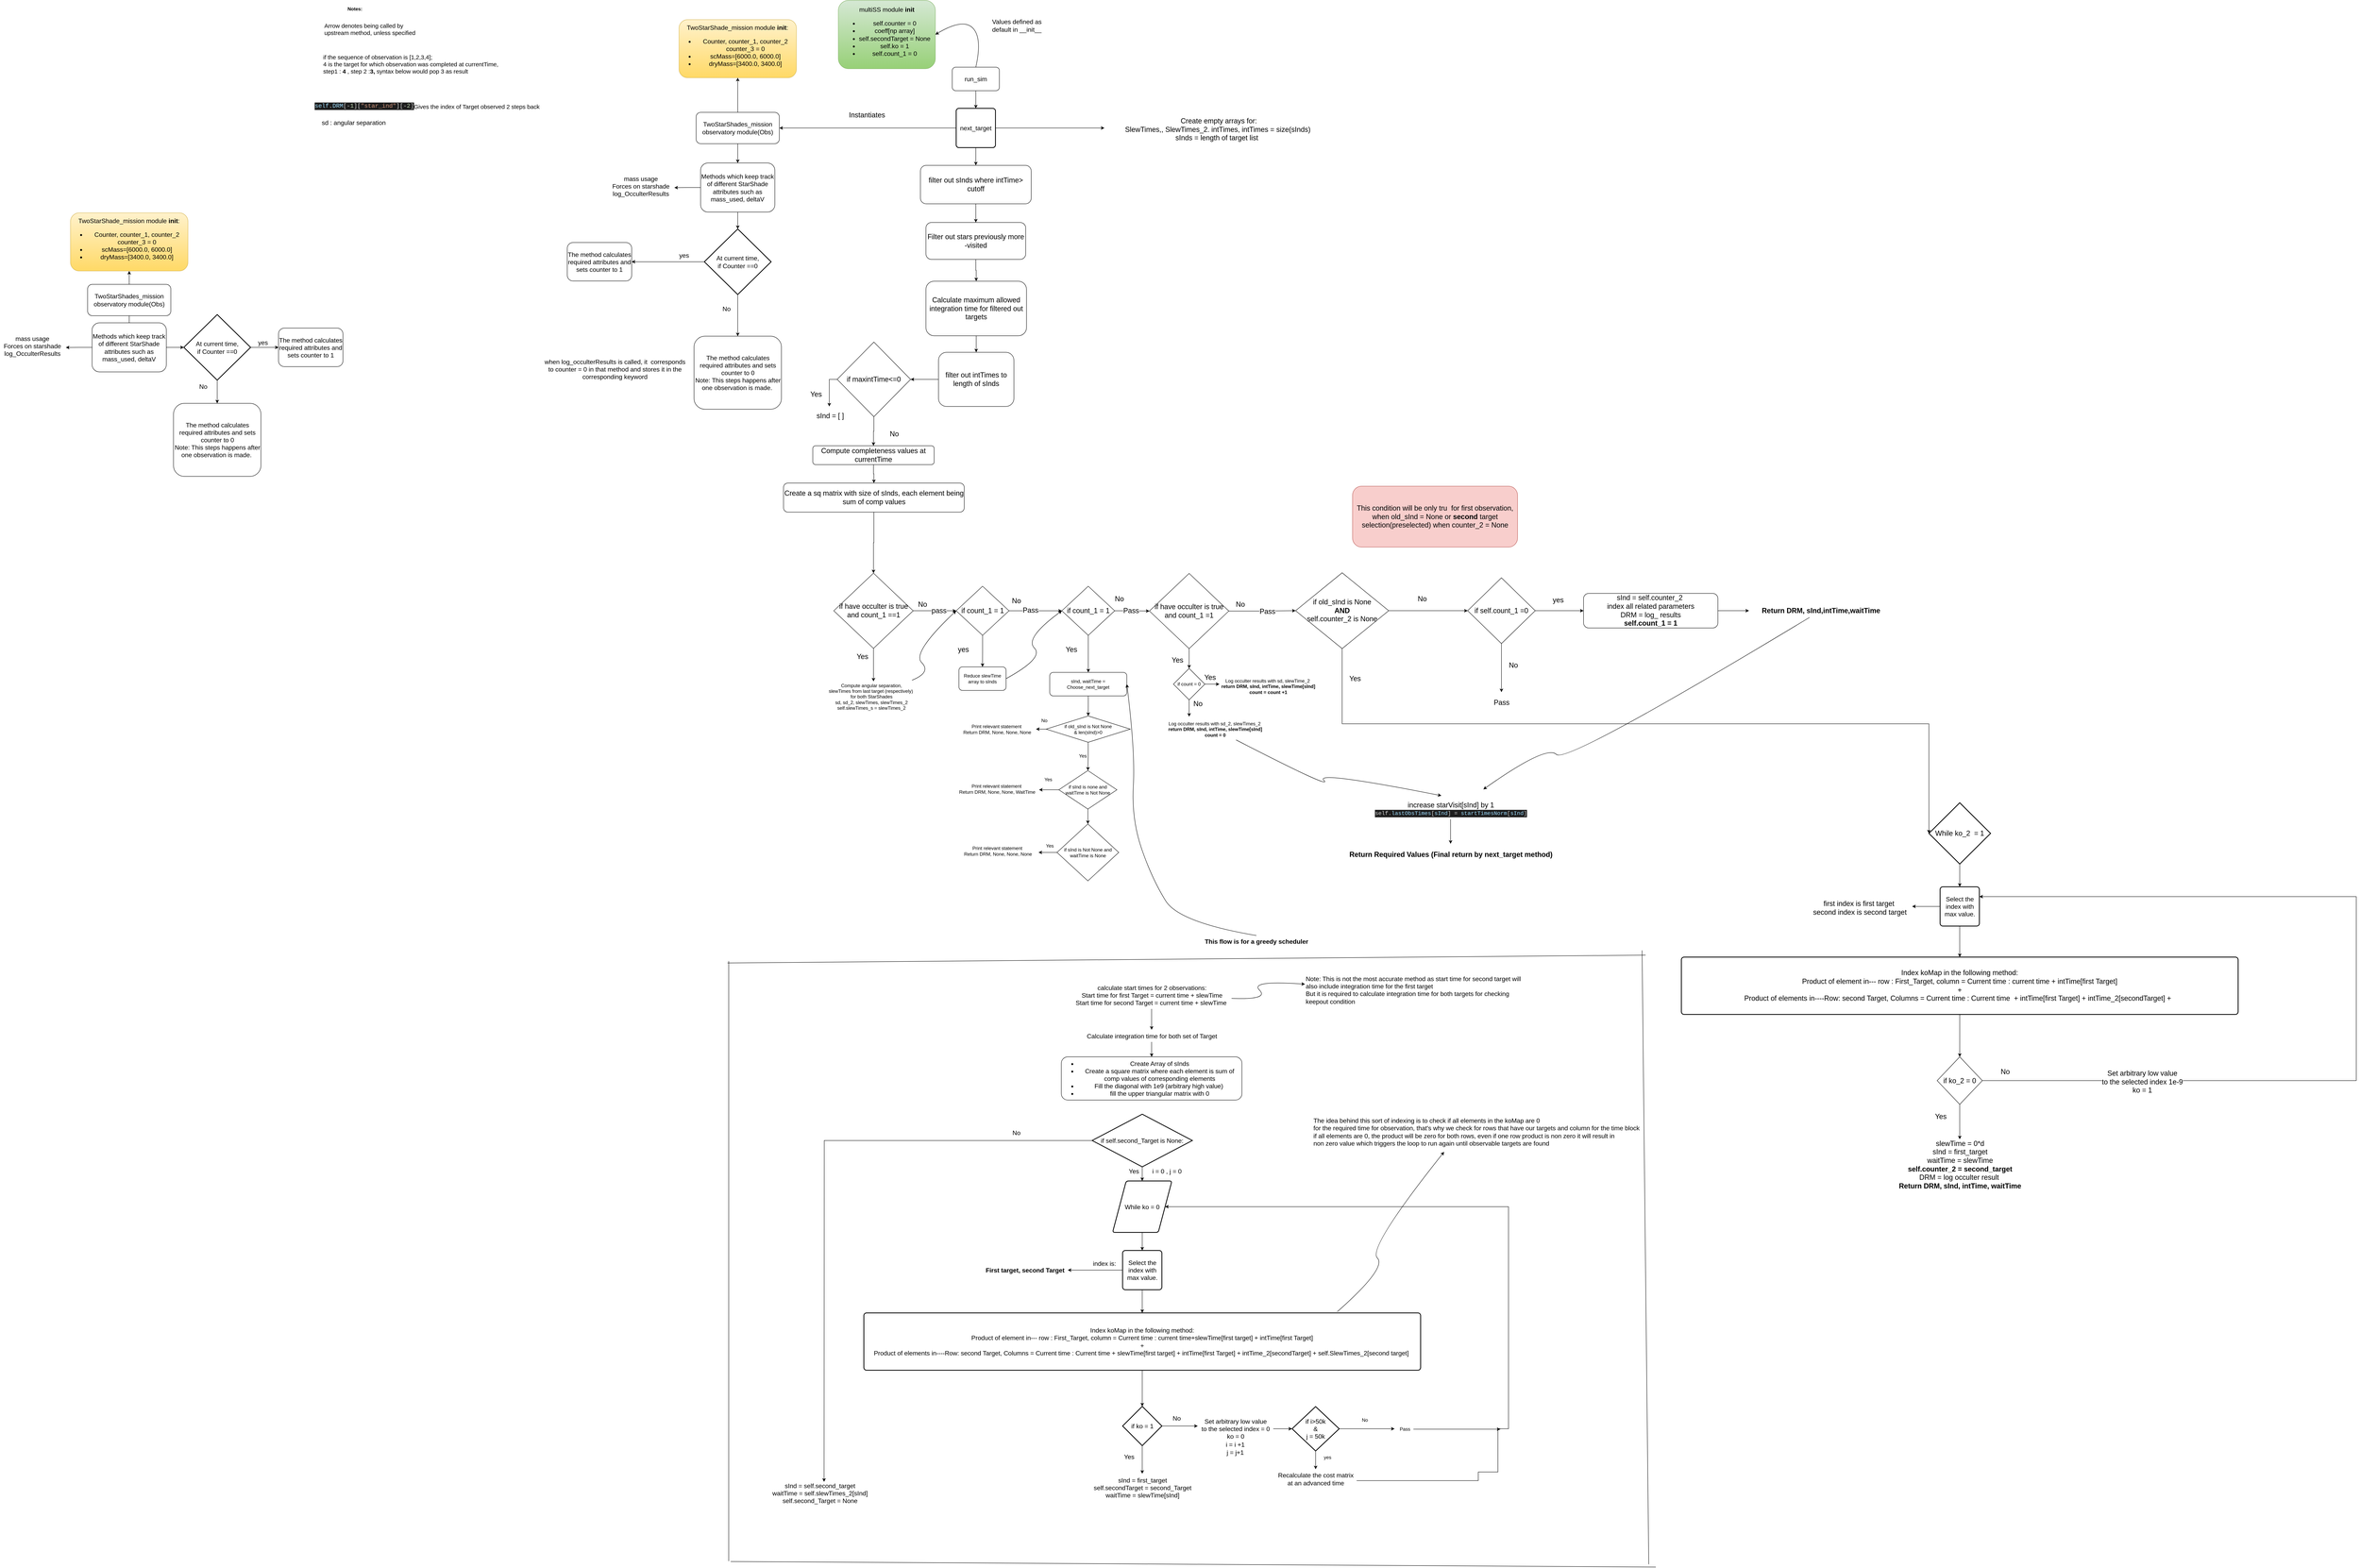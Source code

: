 <mxfile version="21.3.8" type="device">
  <diagram name="Page-1" id="poi2T2rggzBqeiJwVbVU">
    <mxGraphModel dx="4607" dy="1344" grid="0" gridSize="9" guides="1" tooltips="1" connect="1" arrows="1" fold="1" page="0" pageScale="1" pageWidth="850" pageHeight="1100" math="0" shadow="0">
      <root>
        <mxCell id="0" />
        <mxCell id="1" parent="0" />
        <mxCell id="p1Gjewepy9sjovdagzMy-1" value="multiSS module&amp;nbsp;&lt;b&gt;init&lt;/b&gt;&lt;br&gt;&lt;ul&gt;&lt;li&gt;self.counter = 0&lt;/li&gt;&lt;li&gt;coeff[np array]&lt;/li&gt;&lt;li&gt;self.secondTarget = None&lt;/li&gt;&lt;li&gt;self.ko = 1&lt;/li&gt;&lt;li&gt;self.count_1 = 0&lt;/li&gt;&lt;/ul&gt;" style="rounded=1;whiteSpace=wrap;html=1;fontSize=16;fillColor=#d5e8d4;gradientColor=#97d077;strokeColor=#82b366;" parent="1" vertex="1">
          <mxGeometry x="296" y="204" width="247" height="174" as="geometry" />
        </mxCell>
        <mxCell id="p1Gjewepy9sjovdagzMy-9" style="edgeStyle=orthogonalEdgeStyle;rounded=0;orthogonalLoop=1;jettySize=auto;html=1;entryX=0.5;entryY=0;entryDx=0;entryDy=0;" parent="1" source="p1Gjewepy9sjovdagzMy-4" target="p1Gjewepy9sjovdagzMy-8" edge="1">
          <mxGeometry relative="1" as="geometry" />
        </mxCell>
        <mxCell id="p1Gjewepy9sjovdagzMy-4" value="run_sim" style="rounded=1;whiteSpace=wrap;html=1;fontSize=16;" parent="1" vertex="1">
          <mxGeometry x="586" y="374" width="120" height="60" as="geometry" />
        </mxCell>
        <mxCell id="p1Gjewepy9sjovdagzMy-5" value="Values defined as &lt;br&gt;default in __init__" style="text;html=1;align=center;verticalAlign=middle;resizable=0;points=[];autosize=1;strokeColor=none;fillColor=none;fontSize=16;" parent="1" vertex="1">
          <mxGeometry x="678" y="243" width="144" height="50" as="geometry" />
        </mxCell>
        <mxCell id="p1Gjewepy9sjovdagzMy-7" value="" style="curved=1;endArrow=classic;html=1;rounded=0;entryX=1;entryY=0.5;entryDx=0;entryDy=0;exitX=0.5;exitY=0;exitDx=0;exitDy=0;" parent="1" source="p1Gjewepy9sjovdagzMy-4" target="p1Gjewepy9sjovdagzMy-1" edge="1">
          <mxGeometry width="50" height="50" relative="1" as="geometry">
            <mxPoint x="638" y="382" as="sourcePoint" />
            <mxPoint x="663" y="249" as="targetPoint" />
            <Array as="points">
              <mxPoint x="663" y="299" />
              <mxPoint x="613" y="249" />
            </Array>
          </mxGeometry>
        </mxCell>
        <mxCell id="p1Gjewepy9sjovdagzMy-34" style="edgeStyle=orthogonalEdgeStyle;rounded=0;orthogonalLoop=1;jettySize=auto;html=1;entryX=1;entryY=0.5;entryDx=0;entryDy=0;" parent="1" source="p1Gjewepy9sjovdagzMy-8" target="p1Gjewepy9sjovdagzMy-17" edge="1">
          <mxGeometry relative="1" as="geometry" />
        </mxCell>
        <mxCell id="p1Gjewepy9sjovdagzMy-49" style="edgeStyle=orthogonalEdgeStyle;rounded=0;orthogonalLoop=1;jettySize=auto;html=1;fontSize=18;entryX=0.5;entryY=0;entryDx=0;entryDy=0;" parent="1" source="p1Gjewepy9sjovdagzMy-8" target="p1Gjewepy9sjovdagzMy-50" edge="1">
          <mxGeometry relative="1" as="geometry">
            <mxPoint x="646" y="704.6" as="targetPoint" />
          </mxGeometry>
        </mxCell>
        <mxCell id="MMasnTg1ly4rQGJmZYbG-1" style="edgeStyle=orthogonalEdgeStyle;rounded=0;orthogonalLoop=1;jettySize=auto;html=1;" parent="1" source="p1Gjewepy9sjovdagzMy-8" edge="1">
          <mxGeometry relative="1" as="geometry">
            <mxPoint x="973.333" y="528.92" as="targetPoint" />
          </mxGeometry>
        </mxCell>
        <mxCell id="p1Gjewepy9sjovdagzMy-8" value="next_target" style="rounded=1;whiteSpace=wrap;html=1;absoluteArcSize=1;arcSize=14;strokeWidth=2;fontSize=16;" parent="1" vertex="1">
          <mxGeometry x="596" y="478.92" width="100" height="100" as="geometry" />
        </mxCell>
        <mxCell id="p1Gjewepy9sjovdagzMy-10" value="&lt;div style=&quot;text-align: justify; font-size: 15px;&quot;&gt;&lt;span style=&quot;background-color: initial; font-size: 15px;&quot;&gt;Arrow denotes being called by&lt;/span&gt;&lt;/div&gt;&lt;div style=&quot;text-align: justify; font-size: 15px;&quot;&gt;&lt;span style=&quot;background-color: initial; font-size: 15px;&quot;&gt;upstream method, unless specified&lt;/span&gt;&lt;/div&gt;" style="text;html=1;align=center;verticalAlign=middle;resizable=0;points=[];autosize=1;strokeColor=none;fillColor=none;fontSize=15;" parent="1" vertex="1">
          <mxGeometry x="-1022" y="253" width="250" height="48" as="geometry" />
        </mxCell>
        <mxCell id="p1Gjewepy9sjovdagzMy-11" value="&#xa;&lt;div style=&quot;color: rgb(212, 212, 212); background-color: rgb(30, 30, 30); font-family: Consolas, &amp;quot;Courier New&amp;quot;, monospace; font-weight: normal; font-size: 15px; line-height: 19px;&quot;&gt;&lt;div style=&quot;font-size: 15px;&quot;&gt;&lt;span style=&quot;color: rgb(156, 220, 254); font-size: 15px;&quot;&gt;self&lt;/span&gt;&lt;span style=&quot;color: rgb(212, 212, 212); font-size: 15px;&quot;&gt;.&lt;/span&gt;&lt;span style=&quot;color: rgb(156, 220, 254); font-size: 15px;&quot;&gt;DRM&lt;/span&gt;&lt;span style=&quot;color: rgb(212, 212, 212); font-size: 15px;&quot;&gt;[-&lt;/span&gt;&lt;span style=&quot;color: rgb(181, 206, 168); font-size: 15px;&quot;&gt;1&lt;/span&gt;&lt;span style=&quot;color: rgb(212, 212, 212); font-size: 15px;&quot;&gt;][&lt;/span&gt;&lt;span style=&quot;color: rgb(206, 145, 120); font-size: 15px;&quot;&gt;&quot;star_ind&quot;&lt;/span&gt;&lt;span style=&quot;color: rgb(212, 212, 212); font-size: 15px;&quot;&gt;][-&lt;/span&gt;&lt;span style=&quot;color: rgb(181, 206, 168); font-size: 15px;&quot;&gt;2&lt;/span&gt;&lt;span style=&quot;color: rgb(212, 212, 212); font-size: 15px;&quot;&gt;]&lt;/span&gt;&lt;/div&gt;&lt;/div&gt;&#xa;&#xa;" style="text;html=1;align=center;verticalAlign=middle;resizable=0;points=[];autosize=1;strokeColor=none;fillColor=none;fontSize=15;" parent="1" vertex="1">
          <mxGeometry x="-1036" y="439" width="249" height="85" as="geometry" />
        </mxCell>
        <mxCell id="p1Gjewepy9sjovdagzMy-12" value="&lt;b&gt;Notes:&lt;/b&gt;" style="text;html=1;align=center;verticalAlign=middle;resizable=0;points=[];autosize=1;strokeColor=none;fillColor=none;" parent="1" vertex="1">
          <mxGeometry x="-965" y="211" width="60" height="30" as="geometry" />
        </mxCell>
        <mxCell id="p1Gjewepy9sjovdagzMy-13" value="Gives the index of Target observed 2 steps back" style="text;html=1;align=center;verticalAlign=middle;resizable=0;points=[];autosize=1;strokeColor=none;fillColor=none;fontSize=15;" parent="1" vertex="1">
          <mxGeometry x="-794" y="459" width="338" height="30" as="geometry" />
        </mxCell>
        <mxCell id="p1Gjewepy9sjovdagzMy-14" value="&lt;div style=&quot;text-align: justify; font-size: 15px;&quot;&gt;&lt;span style=&quot;background-color: initial; font-size: 15px;&quot;&gt;if the sequence of observation is [1,2,3,4];&lt;/span&gt;&lt;/div&gt;&lt;div style=&quot;text-align: justify; font-size: 15px;&quot;&gt;&lt;span style=&quot;background-color: initial; font-size: 15px;&quot;&gt;4 is the target for which observation was completed at currentTime,&lt;/span&gt;&lt;/div&gt;&lt;div style=&quot;text-align: justify; font-size: 15px;&quot;&gt;&lt;span style=&quot;background-color: initial; font-size: 15px;&quot;&gt;step1 : &lt;b style=&quot;font-size: 15px;&quot;&gt;4&lt;/b&gt; , step 2 :&lt;b style=&quot;font-size: 15px;&quot;&gt;3, &lt;/b&gt;syntax below would pop 3 as result&lt;/span&gt;&lt;/div&gt;" style="text;html=1;align=center;verticalAlign=middle;resizable=0;points=[];autosize=1;strokeColor=none;fillColor=none;fontSize=15;" parent="1" vertex="1">
          <mxGeometry x="-1025" y="333" width="463" height="66" as="geometry" />
        </mxCell>
        <mxCell id="p1Gjewepy9sjovdagzMy-15" value="TwoStarShade_mission module &lt;b&gt;init&lt;/b&gt;:&lt;br&gt;&lt;ul&gt;&lt;li&gt;Counter, counter_1, counter_2 counter_3 = 0&lt;/li&gt;&lt;li&gt;scMass=[6000.0, 6000.0]&lt;/li&gt;&lt;li&gt;dryMass=[3400.0, 3400.0]&lt;/li&gt;&lt;/ul&gt;" style="rounded=1;whiteSpace=wrap;html=1;fontSize=16;fillColor=#fff2cc;gradientColor=#ffd966;strokeColor=#d6b656;" parent="1" vertex="1">
          <mxGeometry x="-109.58" y="253" width="299" height="148" as="geometry" />
        </mxCell>
        <mxCell id="Y4v3uxrNZRps0fwALOIX-1" style="edgeStyle=orthogonalEdgeStyle;rounded=0;orthogonalLoop=1;jettySize=auto;html=1;entryX=0.5;entryY=1;entryDx=0;entryDy=0;" edge="1" parent="1" source="p1Gjewepy9sjovdagzMy-17" target="p1Gjewepy9sjovdagzMy-15">
          <mxGeometry relative="1" as="geometry" />
        </mxCell>
        <mxCell id="Y4v3uxrNZRps0fwALOIX-3" value="" style="edgeStyle=orthogonalEdgeStyle;rounded=0;orthogonalLoop=1;jettySize=auto;html=1;" edge="1" parent="1" source="p1Gjewepy9sjovdagzMy-17" target="p1Gjewepy9sjovdagzMy-23">
          <mxGeometry relative="1" as="geometry" />
        </mxCell>
        <mxCell id="p1Gjewepy9sjovdagzMy-17" value="TwoStarShades_mission observatory module(Obs)" style="rounded=1;whiteSpace=wrap;html=1;fontSize=16;" parent="1" vertex="1">
          <mxGeometry x="-66" y="489" width="211.85" height="79.85" as="geometry" />
        </mxCell>
        <mxCell id="p1Gjewepy9sjovdagzMy-20" value="sd : angular separation" style="text;html=1;align=center;verticalAlign=middle;resizable=0;points=[];autosize=1;strokeColor=none;fillColor=none;fontSize=16;" parent="1" vertex="1">
          <mxGeometry x="-1029" y="499" width="181" height="31" as="geometry" />
        </mxCell>
        <mxCell id="p1Gjewepy9sjovdagzMy-21" style="edgeStyle=orthogonalEdgeStyle;rounded=0;orthogonalLoop=1;jettySize=auto;html=1;exitX=0;exitY=0.5;exitDx=0;exitDy=0;entryX=1.022;entryY=0.554;entryDx=0;entryDy=0;entryPerimeter=0;fontSize=16;fontColor=#000000;" parent="1" source="p1Gjewepy9sjovdagzMy-23" target="p1Gjewepy9sjovdagzMy-24" edge="1">
          <mxGeometry relative="1" as="geometry" />
        </mxCell>
        <mxCell id="p1Gjewepy9sjovdagzMy-22" value="" style="edgeStyle=orthogonalEdgeStyle;rounded=0;orthogonalLoop=1;jettySize=auto;html=1;fontSize=16;fontColor=#000000;" parent="1" source="p1Gjewepy9sjovdagzMy-23" target="p1Gjewepy9sjovdagzMy-27" edge="1">
          <mxGeometry relative="1" as="geometry" />
        </mxCell>
        <mxCell id="p1Gjewepy9sjovdagzMy-23" value="Methods which keep track of different StarShade attributes such as mass_used, deltaV" style="rounded=1;whiteSpace=wrap;html=1;fontSize=16;fontColor=#000000;" parent="1" vertex="1">
          <mxGeometry x="-54.58" y="618" width="189" height="125" as="geometry" />
        </mxCell>
        <mxCell id="p1Gjewepy9sjovdagzMy-24" value="mass usage&lt;br&gt;Forces on starshade&lt;br&gt;log_OcculterResults" style="text;html=1;align=center;verticalAlign=middle;resizable=0;points=[];autosize=1;strokeColor=none;fillColor=none;fontSize=16;fontColor=#000000;" parent="1" vertex="1">
          <mxGeometry x="-289" y="642" width="164" height="70" as="geometry" />
        </mxCell>
        <mxCell id="p1Gjewepy9sjovdagzMy-25" style="edgeStyle=orthogonalEdgeStyle;rounded=0;orthogonalLoop=1;jettySize=auto;html=1;fontSize=16;fontColor=#000000;entryX=1;entryY=0.5;entryDx=0;entryDy=0;" parent="1" source="p1Gjewepy9sjovdagzMy-27" target="p1Gjewepy9sjovdagzMy-31" edge="1">
          <mxGeometry relative="1" as="geometry">
            <mxPoint x="-191" y="870" as="targetPoint" />
          </mxGeometry>
        </mxCell>
        <mxCell id="p1Gjewepy9sjovdagzMy-26" style="edgeStyle=orthogonalEdgeStyle;rounded=0;orthogonalLoop=1;jettySize=auto;html=1;exitX=0.5;exitY=1;exitDx=0;exitDy=0;exitPerimeter=0;fontSize=16;fontColor=#000000;entryX=0.5;entryY=0;entryDx=0;entryDy=0;" parent="1" source="p1Gjewepy9sjovdagzMy-27" target="p1Gjewepy9sjovdagzMy-32" edge="1">
          <mxGeometry relative="1" as="geometry">
            <mxPoint x="40" y="1038" as="targetPoint" />
          </mxGeometry>
        </mxCell>
        <mxCell id="p1Gjewepy9sjovdagzMy-27" value="At current time,&lt;br&gt;if Counter ==0" style="strokeWidth=2;html=1;shape=mxgraph.flowchart.decision;whiteSpace=wrap;fontSize=16;fontColor=#000000;" parent="1" vertex="1">
          <mxGeometry x="-45.08" y="786" width="170" height="167" as="geometry" />
        </mxCell>
        <mxCell id="p1Gjewepy9sjovdagzMy-28" value="yes" style="text;html=1;align=center;verticalAlign=middle;resizable=0;points=[];autosize=1;strokeColor=none;fillColor=none;fontSize=16;fontColor=#000000;" parent="1" vertex="1">
          <mxGeometry x="-119" y="837" width="43" height="31" as="geometry" />
        </mxCell>
        <mxCell id="p1Gjewepy9sjovdagzMy-29" value="No" style="text;html=1;align=center;verticalAlign=middle;resizable=0;points=[];autosize=1;strokeColor=none;fillColor=none;fontSize=16;fontColor=#000000;" parent="1" vertex="1">
          <mxGeometry x="-8" y="973" width="38" height="31" as="geometry" />
        </mxCell>
        <mxCell id="p1Gjewepy9sjovdagzMy-31" value="The method calculates required attributes and sets counter to 1" style="rounded=1;whiteSpace=wrap;html=1;fontSize=16;fontColor=#000000;" parent="1" vertex="1">
          <mxGeometry x="-394" y="820.5" width="164" height="98" as="geometry" />
        </mxCell>
        <mxCell id="p1Gjewepy9sjovdagzMy-32" value="The method calculates required attributes and sets counter to 0&lt;br&gt;Note: This steps happens after one observation is made.&amp;nbsp;" style="rounded=1;whiteSpace=wrap;html=1;fontSize=16;fontColor=#000000;" parent="1" vertex="1">
          <mxGeometry x="-71.33" y="1059" width="222.5" height="186" as="geometry" />
        </mxCell>
        <mxCell id="p1Gjewepy9sjovdagzMy-33" value="when log_occulterResults is called, it&amp;nbsp; corresponds to counter = 0 in that method and stores it in the corresponding keyword" style="text;html=1;strokeColor=none;fillColor=none;align=center;verticalAlign=middle;whiteSpace=wrap;rounded=0;fontSize=16;fontColor=#000000;" parent="1" vertex="1">
          <mxGeometry x="-456" y="1128" width="367" height="30" as="geometry" />
        </mxCell>
        <mxCell id="p1Gjewepy9sjovdagzMy-35" value="&lt;font style=&quot;font-size: 18px;&quot;&gt;Instantiates&amp;nbsp;&lt;/font&gt;" style="text;html=1;align=center;verticalAlign=middle;resizable=0;points=[];autosize=1;strokeColor=none;fillColor=none;" parent="1" vertex="1">
          <mxGeometry x="313" y="478.92" width="115" height="34" as="geometry" />
        </mxCell>
        <mxCell id="b8iZS6fvLWdxyXqhisRJ-25" value="" style="edgeStyle=orthogonalEdgeStyle;rounded=0;orthogonalLoop=1;jettySize=auto;html=1;entryX=0;entryY=0.5;entryDx=0;entryDy=0;" parent="1" source="p1Gjewepy9sjovdagzMy-40" target="b8iZS6fvLWdxyXqhisRJ-17" edge="1">
          <mxGeometry relative="1" as="geometry">
            <mxPoint x="831.011" y="1758.2" as="targetPoint" />
          </mxGeometry>
        </mxCell>
        <mxCell id="b8iZS6fvLWdxyXqhisRJ-30" value="&lt;font style=&quot;font-size: 18px;&quot;&gt;Pass&lt;/font&gt;" style="edgeLabel;html=1;align=center;verticalAlign=middle;resizable=0;points=[];" parent="b8iZS6fvLWdxyXqhisRJ-25" vertex="1" connectable="0">
          <mxGeometry x="-0.194" y="1" relative="1" as="geometry">
            <mxPoint as="offset" />
          </mxGeometry>
        </mxCell>
        <mxCell id="b8iZS6fvLWdxyXqhisRJ-40" style="edgeStyle=orthogonalEdgeStyle;rounded=0;orthogonalLoop=1;jettySize=auto;html=1;entryX=0.5;entryY=0;entryDx=0;entryDy=0;" parent="1" source="p1Gjewepy9sjovdagzMy-40" target="b8iZS6fvLWdxyXqhisRJ-41" edge="1">
          <mxGeometry relative="1" as="geometry">
            <mxPoint x="663.25" y="1879.615" as="targetPoint" />
          </mxGeometry>
        </mxCell>
        <mxCell id="p1Gjewepy9sjovdagzMy-40" value="if count_1 = 1" style="rhombus;whiteSpace=wrap;html=1;fontSize=18;" parent="1" vertex="1">
          <mxGeometry x="596" y="1695.69" width="134.5" height="125" as="geometry" />
        </mxCell>
        <mxCell id="p1Gjewepy9sjovdagzMy-44" value="yes" style="text;html=1;align=center;verticalAlign=middle;resizable=0;points=[];autosize=1;strokeColor=none;fillColor=none;fontSize=18;" parent="1" vertex="1">
          <mxGeometry x="591" y="1839.75" width="46" height="34" as="geometry" />
        </mxCell>
        <mxCell id="p1Gjewepy9sjovdagzMy-51" style="edgeStyle=orthogonalEdgeStyle;rounded=0;orthogonalLoop=1;jettySize=auto;html=1;fontSize=18;" parent="1" source="p1Gjewepy9sjovdagzMy-50" target="p1Gjewepy9sjovdagzMy-52" edge="1">
          <mxGeometry relative="1" as="geometry">
            <mxPoint x="646" y="879" as="targetPoint" />
          </mxGeometry>
        </mxCell>
        <mxCell id="p1Gjewepy9sjovdagzMy-50" value="filter out sInds where intTime&amp;gt; cutoff" style="rounded=1;whiteSpace=wrap;html=1;fontSize=18;" parent="1" vertex="1">
          <mxGeometry x="505" y="624" width="282" height="98" as="geometry" />
        </mxCell>
        <mxCell id="p1Gjewepy9sjovdagzMy-54" value="" style="edgeStyle=orthogonalEdgeStyle;rounded=0;orthogonalLoop=1;jettySize=auto;html=1;fontSize=18;" parent="1" source="p1Gjewepy9sjovdagzMy-52" target="p1Gjewepy9sjovdagzMy-53" edge="1">
          <mxGeometry relative="1" as="geometry" />
        </mxCell>
        <mxCell id="p1Gjewepy9sjovdagzMy-52" value="Filter out stars previously more -visited" style="rounded=1;whiteSpace=wrap;html=1;fontSize=18;" parent="1" vertex="1">
          <mxGeometry x="519" y="769.5" width="254" height="94" as="geometry" />
        </mxCell>
        <mxCell id="MMasnTg1ly4rQGJmZYbG-5" value="" style="edgeStyle=orthogonalEdgeStyle;rounded=0;orthogonalLoop=1;jettySize=auto;html=1;fontSize=18;" parent="1" source="p1Gjewepy9sjovdagzMy-53" target="MMasnTg1ly4rQGJmZYbG-4" edge="1">
          <mxGeometry relative="1" as="geometry" />
        </mxCell>
        <mxCell id="p1Gjewepy9sjovdagzMy-53" value="Calculate maximum allowed integration time for filtered out targets" style="rounded=1;whiteSpace=wrap;html=1;fontSize=18;" parent="1" vertex="1">
          <mxGeometry x="519" y="919" width="256" height="139" as="geometry" />
        </mxCell>
        <mxCell id="MMasnTg1ly4rQGJmZYbG-3" value="Create empty arrays for:&lt;br&gt;SlewTimes,, SlewTimes_2. intTimes, intTimes = size(sInds)&amp;nbsp;&lt;br&gt;sInds = length of target list&amp;nbsp;&amp;nbsp;" style="text;html=1;align=center;verticalAlign=middle;resizable=0;points=[];autosize=1;strokeColor=none;fillColor=none;fontSize=18;" parent="1" vertex="1">
          <mxGeometry x="1016" y="494.0" width="495" height="77" as="geometry" />
        </mxCell>
        <mxCell id="MMasnTg1ly4rQGJmZYbG-7" style="edgeStyle=orthogonalEdgeStyle;rounded=0;orthogonalLoop=1;jettySize=auto;html=1;fontSize=18;entryX=1;entryY=0.5;entryDx=0;entryDy=0;" parent="1" source="MMasnTg1ly4rQGJmZYbG-4" target="MMasnTg1ly4rQGJmZYbG-8" edge="1">
          <mxGeometry relative="1" as="geometry">
            <mxPoint x="481.667" y="1169.0" as="targetPoint" />
          </mxGeometry>
        </mxCell>
        <mxCell id="MMasnTg1ly4rQGJmZYbG-4" value="filter out intTimes to length of sInds" style="rounded=1;whiteSpace=wrap;html=1;fontSize=18;" parent="1" vertex="1">
          <mxGeometry x="551" y="1100" width="192" height="138" as="geometry" />
        </mxCell>
        <mxCell id="MMasnTg1ly4rQGJmZYbG-46" style="edgeStyle=orthogonalEdgeStyle;rounded=0;orthogonalLoop=1;jettySize=auto;html=1;entryX=0.5;entryY=0;entryDx=0;entryDy=0;fontSize=18;" parent="1" source="MMasnTg1ly4rQGJmZYbG-8" target="MMasnTg1ly4rQGJmZYbG-36" edge="1">
          <mxGeometry relative="1" as="geometry" />
        </mxCell>
        <mxCell id="b8iZS6fvLWdxyXqhisRJ-16" style="edgeStyle=orthogonalEdgeStyle;rounded=0;orthogonalLoop=1;jettySize=auto;html=1;" parent="1" source="MMasnTg1ly4rQGJmZYbG-8" edge="1">
          <mxGeometry relative="1" as="geometry">
            <mxPoint x="273.25" y="1237.5" as="targetPoint" />
          </mxGeometry>
        </mxCell>
        <mxCell id="MMasnTg1ly4rQGJmZYbG-8" value="if maxintTime&amp;lt;=0&lt;br&gt;" style="rhombus;whiteSpace=wrap;html=1;fontSize=18;" parent="1" vertex="1">
          <mxGeometry x="293" y="1074" width="187" height="190" as="geometry" />
        </mxCell>
        <mxCell id="MMasnTg1ly4rQGJmZYbG-10" value="Yes" style="text;html=1;align=center;verticalAlign=middle;resizable=0;points=[];autosize=1;strokeColor=none;fillColor=none;fontSize=18;" parent="1" vertex="1">
          <mxGeometry x="215" y="1190" width="47" height="34" as="geometry" />
        </mxCell>
        <mxCell id="MMasnTg1ly4rQGJmZYbG-14" value="sInd = [ ]" style="text;html=1;align=center;verticalAlign=middle;resizable=0;points=[];autosize=1;strokeColor=none;fillColor=none;fontSize=18;" parent="1" vertex="1">
          <mxGeometry x="231" y="1245" width="88" height="34" as="geometry" />
        </mxCell>
        <mxCell id="MMasnTg1ly4rQGJmZYbG-27" style="edgeStyle=orthogonalEdgeStyle;rounded=0;orthogonalLoop=1;jettySize=auto;html=1;fontSize=18;entryX=0;entryY=0.5;entryDx=0;entryDy=0;" parent="1" source="MMasnTg1ly4rQGJmZYbG-26" target="MMasnTg1ly4rQGJmZYbG-52" edge="1">
          <mxGeometry relative="1" as="geometry">
            <mxPoint x="1865" y="1758" as="targetPoint" />
          </mxGeometry>
        </mxCell>
        <mxCell id="MMasnTg1ly4rQGJmZYbG-31" style="edgeStyle=orthogonalEdgeStyle;rounded=0;orthogonalLoop=1;jettySize=auto;html=1;fontSize=18;entryX=0;entryY=0.5;entryDx=0;entryDy=0;entryPerimeter=0;" parent="1" source="MMasnTg1ly4rQGJmZYbG-26" target="b8iZS6fvLWdxyXqhisRJ-125" edge="1">
          <mxGeometry relative="1" as="geometry">
            <mxPoint x="1695.5" y="2030" as="targetPoint" />
            <Array as="points">
              <mxPoint x="1578" y="2046" />
              <mxPoint x="3072" y="2046" />
            </Array>
          </mxGeometry>
        </mxCell>
        <mxCell id="MMasnTg1ly4rQGJmZYbG-26" value="if old_sInd is None&lt;br&gt;&lt;b&gt;AND&lt;/b&gt;&lt;br&gt;self.counter_2 is None" style="rhombus;whiteSpace=wrap;html=1;fontSize=18;" parent="1" vertex="1">
          <mxGeometry x="1460" y="1661.44" width="237" height="193.12" as="geometry" />
        </mxCell>
        <mxCell id="MMasnTg1ly4rQGJmZYbG-28" value="No" style="text;html=1;align=center;verticalAlign=middle;resizable=0;points=[];autosize=1;strokeColor=none;fillColor=none;fontSize=18;" parent="1" vertex="1">
          <mxGeometry x="1761" y="1710.75" width="41" height="34" as="geometry" />
        </mxCell>
        <mxCell id="MMasnTg1ly4rQGJmZYbG-32" value="Yes" style="text;html=1;align=center;verticalAlign=middle;resizable=0;points=[];autosize=1;strokeColor=none;fillColor=none;fontSize=18;" parent="1" vertex="1">
          <mxGeometry x="1587" y="1914" width="47" height="34" as="geometry" />
        </mxCell>
        <mxCell id="MMasnTg1ly4rQGJmZYbG-33" value="No" style="text;html=1;align=center;verticalAlign=middle;resizable=0;points=[];autosize=1;strokeColor=none;fillColor=none;fontSize=18;" parent="1" vertex="1">
          <mxGeometry x="417" y="1291" width="41" height="34" as="geometry" />
        </mxCell>
        <mxCell id="MMasnTg1ly4rQGJmZYbG-47" value="" style="edgeStyle=orthogonalEdgeStyle;rounded=0;orthogonalLoop=1;jettySize=auto;html=1;fontSize=18;" parent="1" source="MMasnTg1ly4rQGJmZYbG-36" target="MMasnTg1ly4rQGJmZYbG-41" edge="1">
          <mxGeometry relative="1" as="geometry" />
        </mxCell>
        <mxCell id="MMasnTg1ly4rQGJmZYbG-36" value="Compute completeness values at currentTime" style="rounded=1;whiteSpace=wrap;html=1;fontSize=18;" parent="1" vertex="1">
          <mxGeometry x="231" y="1338" width="309" height="48" as="geometry" />
        </mxCell>
        <mxCell id="b8iZS6fvLWdxyXqhisRJ-9" value="" style="edgeStyle=orthogonalEdgeStyle;rounded=0;orthogonalLoop=1;jettySize=auto;html=1;" parent="1" source="MMasnTg1ly4rQGJmZYbG-41" target="b8iZS6fvLWdxyXqhisRJ-6" edge="1">
          <mxGeometry relative="1" as="geometry" />
        </mxCell>
        <mxCell id="MMasnTg1ly4rQGJmZYbG-41" value="Create a sq matrix with size of sInds, each element being sum of comp values" style="rounded=1;whiteSpace=wrap;html=1;fontSize=18;" parent="1" vertex="1">
          <mxGeometry x="156.5" y="1433" width="460" height="74" as="geometry" />
        </mxCell>
        <mxCell id="MMasnTg1ly4rQGJmZYbG-50" value="This condition will be only tru&amp;nbsp; for first observation,&lt;br style=&quot;border-color: var(--border-color);&quot;&gt;&lt;span style=&quot;&quot;&gt;when old_sInd = None or&amp;nbsp;&lt;/span&gt;&lt;b style=&quot;border-color: var(--border-color);&quot;&gt;second&lt;/b&gt;&lt;span style=&quot;&quot;&gt;&amp;nbsp;target selection(preselected) when counter_2 = None&lt;/span&gt;" style="rounded=1;whiteSpace=wrap;html=1;fontSize=18;fillColor=#f8cecc;strokeColor=#b85450;" parent="1" vertex="1">
          <mxGeometry x="1605" y="1441" width="420" height="155" as="geometry" />
        </mxCell>
        <mxCell id="MMasnTg1ly4rQGJmZYbG-53" style="edgeStyle=orthogonalEdgeStyle;rounded=0;orthogonalLoop=1;jettySize=auto;html=1;fontSize=18;" parent="1" source="MMasnTg1ly4rQGJmZYbG-52" edge="1">
          <mxGeometry relative="1" as="geometry">
            <mxPoint x="1984" y="1965.333" as="targetPoint" />
          </mxGeometry>
        </mxCell>
        <mxCell id="MMasnTg1ly4rQGJmZYbG-57" style="edgeStyle=orthogonalEdgeStyle;rounded=0;orthogonalLoop=1;jettySize=auto;html=1;fontSize=18;entryX=0;entryY=0.5;entryDx=0;entryDy=0;" parent="1" source="MMasnTg1ly4rQGJmZYbG-52" target="MMasnTg1ly4rQGJmZYbG-59" edge="1">
          <mxGeometry relative="1" as="geometry">
            <mxPoint x="2199.667" y="1758" as="targetPoint" />
          </mxGeometry>
        </mxCell>
        <mxCell id="MMasnTg1ly4rQGJmZYbG-52" value="if self.count_1 =0" style="rhombus;whiteSpace=wrap;html=1;fontSize=18;" parent="1" vertex="1">
          <mxGeometry x="1898" y="1674.25" width="172" height="167.5" as="geometry" />
        </mxCell>
        <mxCell id="MMasnTg1ly4rQGJmZYbG-54" value="No" style="text;html=1;align=center;verticalAlign=middle;resizable=0;points=[];autosize=1;strokeColor=none;fillColor=none;fontSize=18;" parent="1" vertex="1">
          <mxGeometry x="1993" y="1880" width="41" height="34" as="geometry" />
        </mxCell>
        <mxCell id="MMasnTg1ly4rQGJmZYbG-55" value="Pass" style="text;html=1;align=center;verticalAlign=middle;resizable=0;points=[];autosize=1;strokeColor=none;fillColor=none;fontSize=18;" parent="1" vertex="1">
          <mxGeometry x="1955" y="1975" width="58" height="34" as="geometry" />
        </mxCell>
        <mxCell id="MMasnTg1ly4rQGJmZYbG-58" value="yes" style="text;html=1;align=center;verticalAlign=middle;resizable=0;points=[];autosize=1;strokeColor=none;fillColor=none;fontSize=18;" parent="1" vertex="1">
          <mxGeometry x="2105" y="1714" width="46" height="34" as="geometry" />
        </mxCell>
        <mxCell id="MMasnTg1ly4rQGJmZYbG-60" style="edgeStyle=orthogonalEdgeStyle;rounded=0;orthogonalLoop=1;jettySize=auto;html=1;fontSize=18;" parent="1" source="MMasnTg1ly4rQGJmZYbG-59" edge="1">
          <mxGeometry relative="1" as="geometry">
            <mxPoint x="2614.143" y="1758" as="targetPoint" />
          </mxGeometry>
        </mxCell>
        <mxCell id="MMasnTg1ly4rQGJmZYbG-59" value="sInd = self.counter_2&amp;nbsp;&lt;br&gt;index all related parameters&lt;br&gt;DRM = log_ results&lt;br&gt;&lt;b&gt;self.count_1 = 1&lt;/b&gt;" style="rounded=1;whiteSpace=wrap;html=1;fontSize=18;" parent="1" vertex="1">
          <mxGeometry x="2193" y="1714" width="342" height="88" as="geometry" />
        </mxCell>
        <mxCell id="MMasnTg1ly4rQGJmZYbG-61" value="&lt;b&gt;Return DRM, sInd,intTime,waitTime&lt;/b&gt;" style="text;html=1;align=center;verticalAlign=middle;resizable=0;points=[];autosize=1;strokeColor=none;fillColor=none;fontSize=18;" parent="1" vertex="1">
          <mxGeometry x="2637" y="1741" width="319" height="34" as="geometry" />
        </mxCell>
        <mxCell id="b8iZS6fvLWdxyXqhisRJ-11" style="edgeStyle=orthogonalEdgeStyle;rounded=0;orthogonalLoop=1;jettySize=auto;html=1;jumpSize=18;" parent="1" source="b8iZS6fvLWdxyXqhisRJ-6" target="p1Gjewepy9sjovdagzMy-40" edge="1">
          <mxGeometry relative="1" as="geometry" />
        </mxCell>
        <mxCell id="b8iZS6fvLWdxyXqhisRJ-12" value="&lt;font style=&quot;font-size: 18px;&quot;&gt;pass&lt;/font&gt;" style="edgeLabel;html=1;align=center;verticalAlign=middle;resizable=0;points=[];" parent="b8iZS6fvLWdxyXqhisRJ-11" vertex="1" connectable="0">
          <mxGeometry x="-0.12" relative="1" as="geometry">
            <mxPoint x="17" as="offset" />
          </mxGeometry>
        </mxCell>
        <mxCell id="b8iZS6fvLWdxyXqhisRJ-13" style="edgeStyle=orthogonalEdgeStyle;rounded=0;orthogonalLoop=1;jettySize=auto;html=1;exitX=0.5;exitY=1;exitDx=0;exitDy=0;entryX=0.5;entryY=0;entryDx=0;entryDy=0;" parent="1" source="b8iZS6fvLWdxyXqhisRJ-6" edge="1">
          <mxGeometry relative="1" as="geometry">
            <mxPoint x="385.5" y="1938" as="targetPoint" />
          </mxGeometry>
        </mxCell>
        <mxCell id="b8iZS6fvLWdxyXqhisRJ-6" value="if have occulter is true and count_1 ==1" style="rhombus;whiteSpace=wrap;html=1;fontSize=18;" parent="1" vertex="1">
          <mxGeometry x="284.5" y="1662.44" width="202" height="191.5" as="geometry" />
        </mxCell>
        <mxCell id="b8iZS6fvLWdxyXqhisRJ-7" value="No" style="text;html=1;align=center;verticalAlign=middle;resizable=0;points=[];autosize=1;strokeColor=none;fillColor=none;fontSize=18;" parent="1" vertex="1">
          <mxGeometry x="489" y="1724.75" width="41" height="34" as="geometry" />
        </mxCell>
        <mxCell id="b8iZS6fvLWdxyXqhisRJ-14" value="&lt;font style=&quot;font-size: 18px;&quot;&gt;Yes&lt;/font&gt;" style="text;html=1;align=center;verticalAlign=middle;resizable=0;points=[];autosize=1;strokeColor=none;fillColor=none;" parent="1" vertex="1">
          <mxGeometry x="333" y="1857.75" width="47" height="34" as="geometry" />
        </mxCell>
        <mxCell id="b8iZS6fvLWdxyXqhisRJ-48" style="edgeStyle=orthogonalEdgeStyle;rounded=0;orthogonalLoop=1;jettySize=auto;html=1;" parent="1" source="b8iZS6fvLWdxyXqhisRJ-17" target="b8iZS6fvLWdxyXqhisRJ-44" edge="1">
          <mxGeometry relative="1" as="geometry" />
        </mxCell>
        <mxCell id="b8iZS6fvLWdxyXqhisRJ-57" value="&lt;font style=&quot;font-size: 18px;&quot;&gt;Pass&lt;/font&gt;" style="edgeLabel;html=1;align=center;verticalAlign=middle;resizable=0;points=[];" parent="b8iZS6fvLWdxyXqhisRJ-48" vertex="1" connectable="0">
          <mxGeometry x="-0.072" relative="1" as="geometry">
            <mxPoint as="offset" />
          </mxGeometry>
        </mxCell>
        <mxCell id="b8iZS6fvLWdxyXqhisRJ-52" style="edgeStyle=orthogonalEdgeStyle;rounded=0;orthogonalLoop=1;jettySize=auto;html=1;entryX=0.5;entryY=0;entryDx=0;entryDy=0;" parent="1" source="b8iZS6fvLWdxyXqhisRJ-17" target="b8iZS6fvLWdxyXqhisRJ-53" edge="1">
          <mxGeometry relative="1" as="geometry">
            <mxPoint x="909.25" y="1902.783" as="targetPoint" />
          </mxGeometry>
        </mxCell>
        <mxCell id="b8iZS6fvLWdxyXqhisRJ-17" value="if count_1 = 1" style="rhombus;whiteSpace=wrap;html=1;fontSize=18;" parent="1" vertex="1">
          <mxGeometry x="865" y="1695.69" width="134.5" height="125" as="geometry" />
        </mxCell>
        <mxCell id="b8iZS6fvLWdxyXqhisRJ-37" value="&lt;span style=&quot;color: rgb(0, 0, 0); font-family: Helvetica; font-size: 18px; font-style: normal; font-variant-ligatures: normal; font-variant-caps: normal; font-weight: 400; letter-spacing: normal; orphans: 2; text-align: center; text-indent: 0px; text-transform: none; widows: 2; word-spacing: 0px; -webkit-text-stroke-width: 0px; background-color: rgb(255, 255, 255); text-decoration-thickness: initial; text-decoration-style: initial; text-decoration-color: initial; float: none; display: inline !important;&quot;&gt;No&lt;/span&gt;" style="text;whiteSpace=wrap;html=1;" parent="1" vertex="1">
          <mxGeometry x="736.004" y="1715.999" width="51" height="44" as="geometry" />
        </mxCell>
        <mxCell id="b8iZS6fvLWdxyXqhisRJ-41" value="Reduce slewTime array to sInds" style="rounded=1;whiteSpace=wrap;html=1;" parent="1" vertex="1">
          <mxGeometry x="603" y="1901" width="120" height="60" as="geometry" />
        </mxCell>
        <mxCell id="b8iZS6fvLWdxyXqhisRJ-50" style="edgeStyle=orthogonalEdgeStyle;rounded=0;orthogonalLoop=1;jettySize=auto;html=1;" parent="1" source="b8iZS6fvLWdxyXqhisRJ-44" target="MMasnTg1ly4rQGJmZYbG-26" edge="1">
          <mxGeometry relative="1" as="geometry" />
        </mxCell>
        <mxCell id="b8iZS6fvLWdxyXqhisRJ-51" value="&lt;font style=&quot;font-size: 18px;&quot;&gt;Pass&lt;/font&gt;" style="edgeLabel;html=1;align=center;verticalAlign=middle;resizable=0;points=[];" parent="b8iZS6fvLWdxyXqhisRJ-50" vertex="1" connectable="0">
          <mxGeometry x="0.156" y="-2" relative="1" as="geometry">
            <mxPoint as="offset" />
          </mxGeometry>
        </mxCell>
        <mxCell id="b8iZS6fvLWdxyXqhisRJ-54" style="edgeStyle=orthogonalEdgeStyle;rounded=0;orthogonalLoop=1;jettySize=auto;html=1;entryX=0.5;entryY=0;entryDx=0;entryDy=0;" parent="1" source="b8iZS6fvLWdxyXqhisRJ-44" target="b8iZS6fvLWdxyXqhisRJ-117" edge="1">
          <mxGeometry relative="1" as="geometry">
            <mxPoint x="1189" y="1924" as="targetPoint" />
          </mxGeometry>
        </mxCell>
        <mxCell id="b8iZS6fvLWdxyXqhisRJ-44" value="if have occulter is true and count_1 =1" style="rhombus;whiteSpace=wrap;html=1;fontSize=18;" parent="1" vertex="1">
          <mxGeometry x="1088" y="1663.06" width="202" height="191.5" as="geometry" />
        </mxCell>
        <mxCell id="b8iZS6fvLWdxyXqhisRJ-45" value="No" style="text;html=1;align=center;verticalAlign=middle;resizable=0;points=[];autosize=1;strokeColor=none;fillColor=none;fontSize=18;" parent="1" vertex="1">
          <mxGeometry x="1298" y="1724.75" width="41" height="34" as="geometry" />
        </mxCell>
        <mxCell id="b8iZS6fvLWdxyXqhisRJ-46" value="&lt;font style=&quot;font-size: 18px;&quot;&gt;Yes&lt;/font&gt;" style="text;html=1;align=center;verticalAlign=middle;resizable=0;points=[];autosize=1;strokeColor=none;fillColor=none;" parent="1" vertex="1">
          <mxGeometry x="1135" y="1867" width="47" height="34" as="geometry" />
        </mxCell>
        <mxCell id="b8iZS6fvLWdxyXqhisRJ-111" style="edgeStyle=orthogonalEdgeStyle;rounded=0;orthogonalLoop=1;jettySize=auto;html=1;entryX=0.5;entryY=0;entryDx=0;entryDy=0;" parent="1" source="b8iZS6fvLWdxyXqhisRJ-53" target="b8iZS6fvLWdxyXqhisRJ-110" edge="1">
          <mxGeometry relative="1" as="geometry" />
        </mxCell>
        <mxCell id="b8iZS6fvLWdxyXqhisRJ-53" value="sInd, waitTime = Choose_next_target" style="rounded=1;whiteSpace=wrap;html=1;" parent="1" vertex="1">
          <mxGeometry x="834.13" y="1915" width="196.25" height="60" as="geometry" />
        </mxCell>
        <mxCell id="b8iZS6fvLWdxyXqhisRJ-56" value="&lt;font style=&quot;font-size: 18px;&quot;&gt;Yes&lt;/font&gt;" style="text;html=1;align=center;verticalAlign=middle;resizable=0;points=[];autosize=1;strokeColor=none;fillColor=none;" parent="1" vertex="1">
          <mxGeometry x="865" y="1839.75" width="47" height="34" as="geometry" />
        </mxCell>
        <mxCell id="b8iZS6fvLWdxyXqhisRJ-58" value="Compute angular separation, &lt;br&gt;slewTimes from last target (respectively)&amp;nbsp;&lt;br&gt;for both StarShades&lt;br&gt;sd, sd_2, slewTimes, slewTimes_2&lt;br&gt;self.slewTimes_s = slewTimes_2" style="text;html=1;align=center;verticalAlign=middle;resizable=0;points=[];autosize=1;strokeColor=none;fillColor=none;" parent="1" vertex="1">
          <mxGeometry x="262" y="1935" width="236" height="84" as="geometry" />
        </mxCell>
        <mxCell id="b8iZS6fvLWdxyXqhisRJ-59" value="&lt;b&gt;This flow is for a greedy scheduler&lt;/b&gt;" style="text;html=1;strokeColor=none;fillColor=none;align=center;verticalAlign=middle;whiteSpace=wrap;rounded=0;fontSize=16;fontColor=#000000;" parent="1" vertex="1">
          <mxGeometry x="1187.5" y="2585" width="345" height="30" as="geometry" />
        </mxCell>
        <mxCell id="b8iZS6fvLWdxyXqhisRJ-60" style="edgeStyle=orthogonalEdgeStyle;rounded=0;orthogonalLoop=1;jettySize=auto;html=1;fontSize=16;fontColor=#000000;" parent="1" source="b8iZS6fvLWdxyXqhisRJ-61" target="b8iZS6fvLWdxyXqhisRJ-65" edge="1">
          <mxGeometry relative="1" as="geometry">
            <mxPoint x="1093.5" y="2865.692" as="targetPoint" />
          </mxGeometry>
        </mxCell>
        <mxCell id="b8iZS6fvLWdxyXqhisRJ-61" value="calculate start times for 2 observations:&lt;br&gt;Start time for first Target = current time + slewTime&lt;br&gt;Start time for second Target = current time + slewTime&amp;nbsp;&lt;br&gt;" style="text;html=1;align=center;verticalAlign=middle;resizable=0;points=[];autosize=1;strokeColor=none;fillColor=none;fontSize=16;fontColor=#000000;" parent="1" vertex="1">
          <mxGeometry x="890" y="2702" width="407" height="70" as="geometry" />
        </mxCell>
        <mxCell id="b8iZS6fvLWdxyXqhisRJ-62" value="&lt;span style=&quot;color: rgb(0, 0, 0); font-family: Helvetica; font-size: 16px; font-style: normal; font-variant-ligatures: normal; font-variant-caps: normal; font-weight: 400; letter-spacing: normal; orphans: 2; text-align: center; text-indent: 0px; text-transform: none; widows: 2; word-spacing: 0px; -webkit-text-stroke-width: 0px; background-color: rgb(255, 255, 255); text-decoration-thickness: initial; text-decoration-style: initial; text-decoration-color: initial; float: none; display: inline !important;&quot;&gt;Note: This is not the most accurate method as start time for second target will also include integration time for the first target&lt;br&gt;But it is required to calculate integration time for both targets for checking keepout condition&lt;br&gt;&lt;/span&gt;" style="text;whiteSpace=wrap;html=1;fontSize=16;fontColor=#000000;" parent="1" vertex="1">
          <mxGeometry x="1484.004" y="2679.001" width="550" height="60" as="geometry" />
        </mxCell>
        <mxCell id="b8iZS6fvLWdxyXqhisRJ-63" value="" style="curved=1;endArrow=classic;html=1;rounded=0;fontSize=16;fontColor=#000000;entryX=0;entryY=0.5;entryDx=0;entryDy=0;" parent="1" source="b8iZS6fvLWdxyXqhisRJ-61" target="b8iZS6fvLWdxyXqhisRJ-62" edge="1">
          <mxGeometry width="50" height="50" relative="1" as="geometry">
            <mxPoint x="1343" y="2749" as="sourcePoint" />
            <mxPoint x="1393" y="2699" as="targetPoint" />
            <Array as="points">
              <mxPoint x="1393" y="2749" />
              <mxPoint x="1343" y="2699" />
            </Array>
          </mxGeometry>
        </mxCell>
        <mxCell id="b8iZS6fvLWdxyXqhisRJ-64" style="edgeStyle=orthogonalEdgeStyle;rounded=0;orthogonalLoop=1;jettySize=auto;html=1;entryX=0.5;entryY=0;entryDx=0;entryDy=0;fontSize=16;fontColor=#000000;" parent="1" source="b8iZS6fvLWdxyXqhisRJ-65" target="b8iZS6fvLWdxyXqhisRJ-66" edge="1">
          <mxGeometry relative="1" as="geometry" />
        </mxCell>
        <mxCell id="b8iZS6fvLWdxyXqhisRJ-65" value="Calculate integration time for both set of Target" style="text;html=1;align=center;verticalAlign=middle;resizable=0;points=[];autosize=1;strokeColor=none;fillColor=none;fontSize=16;fontColor=#000000;" parent="1" vertex="1">
          <mxGeometry x="919" y="2825" width="349" height="31" as="geometry" />
        </mxCell>
        <mxCell id="b8iZS6fvLWdxyXqhisRJ-66" value="&lt;ul&gt;&lt;li&gt;Create Array of sInds&lt;/li&gt;&lt;li&gt;Create a square matrix where each element is sum of comp values of corresponding elements&lt;/li&gt;&lt;li&gt;Fill the diagonal with 1e9 (arbitrary high value)&amp;nbsp;&lt;/li&gt;&lt;li&gt;fill the upper triangular matrix with 0&lt;/li&gt;&lt;/ul&gt;" style="rounded=1;whiteSpace=wrap;html=1;fontSize=16;fontColor=#000000;" parent="1" vertex="1">
          <mxGeometry x="863.63" y="2894" width="459.75" height="110" as="geometry" />
        </mxCell>
        <mxCell id="b8iZS6fvLWdxyXqhisRJ-67" style="edgeStyle=orthogonalEdgeStyle;rounded=0;orthogonalLoop=1;jettySize=auto;html=1;fontSize=16;fontColor=#000000;" parent="1" source="b8iZS6fvLWdxyXqhisRJ-68" target="b8iZS6fvLWdxyXqhisRJ-71" edge="1">
          <mxGeometry relative="1" as="geometry" />
        </mxCell>
        <mxCell id="b8iZS6fvLWdxyXqhisRJ-68" value="While ko = 0" style="shape=parallelogram;html=1;strokeWidth=2;perimeter=parallelogramPerimeter;whiteSpace=wrap;rounded=1;arcSize=12;size=0.23;fontSize=16;fontColor=#000000;" parent="1" vertex="1">
          <mxGeometry x="994.13" y="3210" width="151" height="131" as="geometry" />
        </mxCell>
        <mxCell id="b8iZS6fvLWdxyXqhisRJ-69" style="edgeStyle=orthogonalEdgeStyle;rounded=0;orthogonalLoop=1;jettySize=auto;html=1;fontSize=16;fontColor=#000000;" parent="1" source="b8iZS6fvLWdxyXqhisRJ-71" target="b8iZS6fvLWdxyXqhisRJ-72" edge="1">
          <mxGeometry relative="1" as="geometry">
            <mxPoint x="943.002" y="3437" as="targetPoint" />
          </mxGeometry>
        </mxCell>
        <mxCell id="b8iZS6fvLWdxyXqhisRJ-70" style="edgeStyle=orthogonalEdgeStyle;rounded=0;orthogonalLoop=1;jettySize=auto;html=1;fontSize=16;fontColor=#000000;" parent="1" source="b8iZS6fvLWdxyXqhisRJ-71" target="b8iZS6fvLWdxyXqhisRJ-74" edge="1">
          <mxGeometry relative="1" as="geometry">
            <mxPoint x="1070.12" y="3590" as="targetPoint" />
          </mxGeometry>
        </mxCell>
        <mxCell id="b8iZS6fvLWdxyXqhisRJ-71" value="Select the index with max value." style="rounded=1;whiteSpace=wrap;html=1;absoluteArcSize=1;arcSize=14;strokeWidth=2;fontSize=16;fontColor=#000000;" parent="1" vertex="1">
          <mxGeometry x="1019.62" y="3387" width="100" height="100" as="geometry" />
        </mxCell>
        <mxCell id="b8iZS6fvLWdxyXqhisRJ-72" value="&lt;b&gt;First target, second Target&lt;/b&gt;" style="text;html=1;align=center;verticalAlign=middle;resizable=0;points=[];autosize=1;strokeColor=none;fillColor=none;fontSize=16;fontColor=#000000;" parent="1" vertex="1">
          <mxGeometry x="661.12" y="3421.5" width="219" height="31" as="geometry" />
        </mxCell>
        <mxCell id="b8iZS6fvLWdxyXqhisRJ-73" style="edgeStyle=orthogonalEdgeStyle;rounded=0;orthogonalLoop=1;jettySize=auto;html=1;fontSize=16;fontColor=#000000;entryX=0.5;entryY=0;entryDx=0;entryDy=0;entryPerimeter=0;" parent="1" source="b8iZS6fvLWdxyXqhisRJ-74" target="b8iZS6fvLWdxyXqhisRJ-78" edge="1">
          <mxGeometry relative="1" as="geometry">
            <mxPoint x="1069.63" y="3851.143" as="targetPoint" />
          </mxGeometry>
        </mxCell>
        <mxCell id="b8iZS6fvLWdxyXqhisRJ-74" value="Index koMap in the following method:&lt;br&gt;Product of element in--- row : First_Target, column = Current time : current time+slewTime[first target] + intTime[first Target]&lt;br&gt;+&lt;br&gt;Product of elements in----Row: second Target, Columns = Current time : Current time + slewTime[first target] + intTime[first Target] + intTime_2[secondTarget] + self.SlewTimes_2[second target]&amp;nbsp;" style="rounded=1;whiteSpace=wrap;html=1;absoluteArcSize=1;arcSize=14;strokeWidth=2;fontSize=16;fontColor=#000000;" parent="1" vertex="1">
          <mxGeometry x="361" y="3546" width="1417.26" height="146" as="geometry" />
        </mxCell>
        <mxCell id="b8iZS6fvLWdxyXqhisRJ-75" value="index is:" style="text;html=1;align=center;verticalAlign=middle;resizable=0;points=[];autosize=1;strokeColor=none;fillColor=none;fontSize=16;fontColor=#000000;" parent="1" vertex="1">
          <mxGeometry x="934.12" y="3404" width="77" height="31" as="geometry" />
        </mxCell>
        <mxCell id="b8iZS6fvLWdxyXqhisRJ-76" style="edgeStyle=orthogonalEdgeStyle;rounded=0;orthogonalLoop=1;jettySize=auto;html=1;exitX=1;exitY=0.5;exitDx=0;exitDy=0;exitPerimeter=0;fontSize=16;fontColor=#000000;" parent="1" source="b8iZS6fvLWdxyXqhisRJ-78" edge="1">
          <mxGeometry relative="1" as="geometry">
            <mxPoint x="1210.834" y="3834" as="targetPoint" />
          </mxGeometry>
        </mxCell>
        <mxCell id="b8iZS6fvLWdxyXqhisRJ-77" style="edgeStyle=orthogonalEdgeStyle;rounded=0;orthogonalLoop=1;jettySize=auto;html=1;fontSize=16;fontColor=#000000;" parent="1" source="b8iZS6fvLWdxyXqhisRJ-78" edge="1">
          <mxGeometry relative="1" as="geometry">
            <mxPoint x="1069.63" y="3955.429" as="targetPoint" />
          </mxGeometry>
        </mxCell>
        <mxCell id="b8iZS6fvLWdxyXqhisRJ-78" value="if ko = 1" style="strokeWidth=2;html=1;shape=mxgraph.flowchart.decision;whiteSpace=wrap;fontSize=16;fontColor=#000000;" parent="1" vertex="1">
          <mxGeometry x="1019.63" y="3784" width="100" height="100" as="geometry" />
        </mxCell>
        <mxCell id="b8iZS6fvLWdxyXqhisRJ-79" value="No" style="text;html=1;align=center;verticalAlign=middle;resizable=0;points=[];autosize=1;strokeColor=none;fillColor=none;fontSize=16;fontColor=#000000;" parent="1" vertex="1">
          <mxGeometry x="1138.12" y="3798" width="38" height="31" as="geometry" />
        </mxCell>
        <mxCell id="b8iZS6fvLWdxyXqhisRJ-80" style="edgeStyle=orthogonalEdgeStyle;rounded=0;orthogonalLoop=1;jettySize=auto;html=1;entryX=1;entryY=0.5;entryDx=0;entryDy=0;fontSize=16;fontColor=#000000;exitX=0.997;exitY=0.58;exitDx=0;exitDy=0;exitPerimeter=0;" parent="1" source="2xSAy8wzF72pDICXeRzi-8" target="b8iZS6fvLWdxyXqhisRJ-68" edge="1">
          <mxGeometry relative="1" as="geometry">
            <Array as="points">
              <mxPoint x="1925" y="3951" />
              <mxPoint x="1975" y="3952" />
              <mxPoint x="1975" y="3841" />
              <mxPoint x="2002" y="3841" />
              <mxPoint x="2002" y="3276" />
            </Array>
            <mxPoint x="1925" y="3910" as="sourcePoint" />
          </mxGeometry>
        </mxCell>
        <mxCell id="2xSAy8wzF72pDICXeRzi-5" style="edgeStyle=orthogonalEdgeStyle;rounded=0;orthogonalLoop=1;jettySize=auto;html=1;entryX=0;entryY=0.5;entryDx=0;entryDy=0;entryPerimeter=0;" parent="1" source="b8iZS6fvLWdxyXqhisRJ-81" target="2xSAy8wzF72pDICXeRzi-4" edge="1">
          <mxGeometry relative="1" as="geometry" />
        </mxCell>
        <mxCell id="b8iZS6fvLWdxyXqhisRJ-81" value="Set arbitrary low value &lt;br&gt;to the selected index = 0&lt;br&gt;ko = 0" style="text;html=1;align=center;verticalAlign=middle;resizable=0;points=[];autosize=1;strokeColor=none;fillColor=none;fontSize=16;fontColor=#000000;" parent="1" vertex="1">
          <mxGeometry x="1211.12" y="3806" width="192" height="70" as="geometry" />
        </mxCell>
        <mxCell id="b8iZS6fvLWdxyXqhisRJ-82" value="Yes" style="text;html=1;align=center;verticalAlign=middle;resizable=0;points=[];autosize=1;strokeColor=none;fillColor=none;fontSize=16;fontColor=#000000;" parent="1" vertex="1">
          <mxGeometry x="1014.12" y="3896" width="44" height="31" as="geometry" />
        </mxCell>
        <mxCell id="b8iZS6fvLWdxyXqhisRJ-83" value="sInd = first_target&lt;br&gt;self.secondTarget = second_Target&lt;br&gt;waitTime = slewTime[sInd]" style="text;html=1;align=center;verticalAlign=middle;resizable=0;points=[];autosize=1;strokeColor=none;fillColor=none;fontSize=16;fontColor=#000000;" parent="1" vertex="1">
          <mxGeometry x="936.62" y="3956" width="267" height="70" as="geometry" />
        </mxCell>
        <mxCell id="b8iZS6fvLWdxyXqhisRJ-84" value="" style="edgeStyle=orthogonalEdgeStyle;rounded=0;orthogonalLoop=1;jettySize=auto;html=1;fontSize=16;fontColor=#000000;" parent="1" source="b8iZS6fvLWdxyXqhisRJ-86" target="b8iZS6fvLWdxyXqhisRJ-68" edge="1">
          <mxGeometry relative="1" as="geometry" />
        </mxCell>
        <mxCell id="b8iZS6fvLWdxyXqhisRJ-85" style="edgeStyle=orthogonalEdgeStyle;rounded=0;orthogonalLoop=1;jettySize=auto;html=1;fontSize=16;fontColor=#000000;" parent="1" source="b8iZS6fvLWdxyXqhisRJ-86" edge="1">
          <mxGeometry relative="1" as="geometry">
            <mxPoint x="259.667" y="3976" as="targetPoint" />
          </mxGeometry>
        </mxCell>
        <mxCell id="b8iZS6fvLWdxyXqhisRJ-86" value="if self.second_Target is None:" style="strokeWidth=2;html=1;shape=mxgraph.flowchart.decision;whiteSpace=wrap;fontSize=16;fontColor=#000000;" parent="1" vertex="1">
          <mxGeometry x="942.12" y="3040" width="255" height="134" as="geometry" />
        </mxCell>
        <mxCell id="b8iZS6fvLWdxyXqhisRJ-87" value="Yes" style="text;html=1;align=center;verticalAlign=middle;resizable=0;points=[];autosize=1;strokeColor=none;fillColor=none;fontSize=16;fontColor=#000000;" parent="1" vertex="1">
          <mxGeometry x="1026" y="3169" width="44" height="31" as="geometry" />
        </mxCell>
        <mxCell id="b8iZS6fvLWdxyXqhisRJ-88" value="No" style="text;html=1;align=center;verticalAlign=middle;resizable=0;points=[];autosize=1;strokeColor=none;fillColor=none;fontSize=16;fontColor=#000000;" parent="1" vertex="1">
          <mxGeometry x="730" y="3071" width="38" height="31" as="geometry" />
        </mxCell>
        <mxCell id="b8iZS6fvLWdxyXqhisRJ-89" value="sInd = self.second_target&lt;br&gt;waitTime = self.slewTimes_2[sInd]&lt;br&gt;self.second_Target = None" style="text;html=1;align=center;verticalAlign=middle;resizable=0;points=[];autosize=1;strokeColor=none;fillColor=none;fontSize=16;fontColor=#000000;" parent="1" vertex="1">
          <mxGeometry x="118" y="3970" width="261" height="70" as="geometry" />
        </mxCell>
        <mxCell id="b8iZS6fvLWdxyXqhisRJ-90" value="" style="endArrow=none;html=1;rounded=0;fontSize=16;fontColor=#000000;" parent="1" edge="1">
          <mxGeometry width="50" height="50" relative="1" as="geometry">
            <mxPoint x="17" y="4178" as="sourcePoint" />
            <mxPoint x="17" y="2650" as="targetPoint" />
          </mxGeometry>
        </mxCell>
        <mxCell id="b8iZS6fvLWdxyXqhisRJ-91" value="" style="endArrow=none;html=1;rounded=0;fontSize=16;fontColor=#000000;" parent="1" edge="1">
          <mxGeometry width="50" height="50" relative="1" as="geometry">
            <mxPoint x="14" y="2655" as="sourcePoint" />
            <mxPoint x="2351" y="2635" as="targetPoint" />
          </mxGeometry>
        </mxCell>
        <mxCell id="b8iZS6fvLWdxyXqhisRJ-92" value="" style="endArrow=none;html=1;rounded=0;fontSize=16;fontColor=#000000;" parent="1" edge="1">
          <mxGeometry width="50" height="50" relative="1" as="geometry">
            <mxPoint x="22" y="4179" as="sourcePoint" />
            <mxPoint x="2377" y="4193" as="targetPoint" />
          </mxGeometry>
        </mxCell>
        <mxCell id="b8iZS6fvLWdxyXqhisRJ-93" value="" style="endArrow=none;html=1;rounded=0;fontSize=16;fontColor=#000000;" parent="1" edge="1">
          <mxGeometry width="50" height="50" relative="1" as="geometry">
            <mxPoint x="2359" y="4186" as="sourcePoint" />
            <mxPoint x="2342" y="2623" as="targetPoint" />
          </mxGeometry>
        </mxCell>
        <mxCell id="b8iZS6fvLWdxyXqhisRJ-94" value="" style="curved=1;endArrow=classic;html=1;rounded=0;fontSize=16;fontColor=#000000;" parent="1" edge="1">
          <mxGeometry width="50" height="50" relative="1" as="geometry">
            <mxPoint x="1566" y="3543" as="sourcePoint" />
            <mxPoint x="1838" y="3136" as="targetPoint" />
            <Array as="points">
              <mxPoint x="1693" y="3431" />
              <mxPoint x="1643" y="3381" />
            </Array>
          </mxGeometry>
        </mxCell>
        <mxCell id="b8iZS6fvLWdxyXqhisRJ-95" value="&lt;div style=&quot;text-align: justify;&quot;&gt;&lt;span style=&quot;background-color: initial;&quot;&gt;The idea behind this sort of indexing is to check if all elements in the koMap are 0&lt;/span&gt;&lt;/div&gt;&lt;div style=&quot;text-align: justify;&quot;&gt;&lt;span style=&quot;background-color: initial;&quot;&gt;for the required time for observation, that&#39;s why we check for rows that have our targets and column for the time block&lt;/span&gt;&lt;/div&gt;&lt;div style=&quot;text-align: justify;&quot;&gt;&lt;span style=&quot;background-color: initial;&quot;&gt;if all elements are 0, the product will be zero for both rows, even if one row product is non zero it will result in&lt;/span&gt;&lt;/div&gt;&lt;div style=&quot;text-align: justify;&quot;&gt;&lt;span style=&quot;background-color: initial;&quot;&gt;non zero value which triggers the loop to run again until observable targets are found&lt;/span&gt;&lt;/div&gt;" style="text;html=1;align=center;verticalAlign=middle;resizable=0;points=[];autosize=1;strokeColor=none;fillColor=none;fontSize=16;fontColor=#000000;" parent="1" vertex="1">
          <mxGeometry x="1496" y="3040" width="848" height="89" as="geometry" />
        </mxCell>
        <mxCell id="b8iZS6fvLWdxyXqhisRJ-101" style="edgeStyle=orthogonalEdgeStyle;rounded=0;orthogonalLoop=1;jettySize=auto;html=1;" parent="1" source="b8iZS6fvLWdxyXqhisRJ-98" edge="1">
          <mxGeometry relative="1" as="geometry">
            <mxPoint x="806.97" y="2214.0" as="targetPoint" />
          </mxGeometry>
        </mxCell>
        <mxCell id="b8iZS6fvLWdxyXqhisRJ-103" style="edgeStyle=orthogonalEdgeStyle;rounded=0;orthogonalLoop=1;jettySize=auto;html=1;exitX=0.5;exitY=1;exitDx=0;exitDy=0;entryX=0.5;entryY=0;entryDx=0;entryDy=0;" parent="1" source="b8iZS6fvLWdxyXqhisRJ-98" target="b8iZS6fvLWdxyXqhisRJ-105" edge="1">
          <mxGeometry relative="1" as="geometry">
            <mxPoint x="931.212" y="2301.182" as="targetPoint" />
          </mxGeometry>
        </mxCell>
        <mxCell id="b8iZS6fvLWdxyXqhisRJ-98" value="if sInd is none and waitTime is Not None" style="rhombus;whiteSpace=wrap;html=1;" parent="1" vertex="1">
          <mxGeometry x="857.38" y="2165" width="147.75" height="98" as="geometry" />
        </mxCell>
        <mxCell id="b8iZS6fvLWdxyXqhisRJ-100" value="&lt;span style=&quot;color: rgb(0, 0, 0); font-family: Helvetica; font-size: 18px; font-style: normal; font-variant-ligatures: normal; font-variant-caps: normal; font-weight: 400; letter-spacing: normal; orphans: 2; text-align: center; text-indent: 0px; text-transform: none; widows: 2; word-spacing: 0px; -webkit-text-stroke-width: 0px; background-color: rgb(255, 255, 255); text-decoration-thickness: initial; text-decoration-style: initial; text-decoration-color: initial; float: none; display: inline !important;&quot;&gt;No&lt;/span&gt;" style="text;whiteSpace=wrap;html=1;" parent="1" vertex="1">
          <mxGeometry x="997.634" y="1710.749" width="51" height="44" as="geometry" />
        </mxCell>
        <mxCell id="b8iZS6fvLWdxyXqhisRJ-102" value="Print relevant statement&amp;nbsp;&lt;br&gt;Return DRM, None, None, WaitTime" style="text;html=1;align=center;verticalAlign=middle;resizable=0;points=[];autosize=1;strokeColor=none;fillColor=none;" parent="1" vertex="1">
          <mxGeometry x="593.5" y="2191" width="212" height="41" as="geometry" />
        </mxCell>
        <mxCell id="b8iZS6fvLWdxyXqhisRJ-107" style="edgeStyle=orthogonalEdgeStyle;rounded=0;orthogonalLoop=1;jettySize=auto;html=1;" parent="1" source="b8iZS6fvLWdxyXqhisRJ-105" edge="1">
          <mxGeometry relative="1" as="geometry">
            <mxPoint x="805.758" y="2373.5" as="targetPoint" />
          </mxGeometry>
        </mxCell>
        <mxCell id="b8iZS6fvLWdxyXqhisRJ-105" value="if sInd is Not None and waitTime is None" style="rhombus;whiteSpace=wrap;html=1;" parent="1" vertex="1">
          <mxGeometry x="852.62" y="2301" width="157.25" height="145" as="geometry" />
        </mxCell>
        <mxCell id="b8iZS6fvLWdxyXqhisRJ-106" value="Yes" style="text;html=1;align=center;verticalAlign=middle;resizable=0;points=[];autosize=1;strokeColor=none;fillColor=none;" parent="1" vertex="1">
          <mxGeometry x="810.75" y="2175" width="38" height="26" as="geometry" />
        </mxCell>
        <mxCell id="b8iZS6fvLWdxyXqhisRJ-108" value="Yes" style="text;html=1;align=center;verticalAlign=middle;resizable=0;points=[];autosize=1;strokeColor=none;fillColor=none;" parent="1" vertex="1">
          <mxGeometry x="814.62" y="2344" width="38" height="26" as="geometry" />
        </mxCell>
        <mxCell id="b8iZS6fvLWdxyXqhisRJ-109" value="Print relevant statement&amp;nbsp;&lt;br&gt;Return DRM, None, None, None" style="text;html=1;align=center;verticalAlign=middle;resizable=0;points=[];autosize=1;strokeColor=none;fillColor=none;" parent="1" vertex="1">
          <mxGeometry x="606" y="2349" width="191" height="41" as="geometry" />
        </mxCell>
        <mxCell id="b8iZS6fvLWdxyXqhisRJ-112" style="edgeStyle=orthogonalEdgeStyle;rounded=0;orthogonalLoop=1;jettySize=auto;html=1;" parent="1" source="b8iZS6fvLWdxyXqhisRJ-110" target="b8iZS6fvLWdxyXqhisRJ-98" edge="1">
          <mxGeometry relative="1" as="geometry" />
        </mxCell>
        <mxCell id="b8iZS6fvLWdxyXqhisRJ-114" style="edgeStyle=orthogonalEdgeStyle;rounded=0;orthogonalLoop=1;jettySize=auto;html=1;" parent="1" source="b8iZS6fvLWdxyXqhisRJ-110" edge="1">
          <mxGeometry relative="1" as="geometry">
            <mxPoint x="799.211" y="2059.5" as="targetPoint" />
          </mxGeometry>
        </mxCell>
        <mxCell id="b8iZS6fvLWdxyXqhisRJ-110" value="if old_sInd is Not None&lt;br&gt;&amp;amp; len(sInd)&amp;gt;0" style="rhombus;whiteSpace=wrap;html=1;" parent="1" vertex="1">
          <mxGeometry x="825" y="2026" width="214.14" height="67" as="geometry" />
        </mxCell>
        <mxCell id="b8iZS6fvLWdxyXqhisRJ-113" value="Yes" style="text;html=1;align=center;verticalAlign=middle;resizable=0;points=[];autosize=1;strokeColor=none;fillColor=none;" parent="1" vertex="1">
          <mxGeometry x="899" y="2115" width="38" height="26" as="geometry" />
        </mxCell>
        <mxCell id="b8iZS6fvLWdxyXqhisRJ-115" value="No" style="text;html=1;align=center;verticalAlign=middle;resizable=0;points=[];autosize=1;strokeColor=none;fillColor=none;" parent="1" vertex="1">
          <mxGeometry x="803" y="2025" width="33" height="26" as="geometry" />
        </mxCell>
        <mxCell id="b8iZS6fvLWdxyXqhisRJ-116" value="Print relevant statement&amp;nbsp;&lt;br&gt;Return DRM, None, None, None" style="text;html=1;align=center;verticalAlign=middle;resizable=0;points=[];autosize=1;strokeColor=none;fillColor=none;" parent="1" vertex="1">
          <mxGeometry x="604" y="2039" width="191" height="41" as="geometry" />
        </mxCell>
        <mxCell id="b8iZS6fvLWdxyXqhisRJ-118" style="edgeStyle=orthogonalEdgeStyle;rounded=0;orthogonalLoop=1;jettySize=auto;html=1;" parent="1" source="b8iZS6fvLWdxyXqhisRJ-117" edge="1">
          <mxGeometry relative="1" as="geometry">
            <mxPoint x="1266.053" y="1945" as="targetPoint" />
          </mxGeometry>
        </mxCell>
        <mxCell id="b8iZS6fvLWdxyXqhisRJ-122" style="edgeStyle=orthogonalEdgeStyle;rounded=0;orthogonalLoop=1;jettySize=auto;html=1;" parent="1" source="b8iZS6fvLWdxyXqhisRJ-117" edge="1">
          <mxGeometry relative="1" as="geometry">
            <mxPoint x="1189" y="2027.8" as="targetPoint" />
          </mxGeometry>
        </mxCell>
        <mxCell id="b8iZS6fvLWdxyXqhisRJ-117" value="if count = 0" style="rhombus;whiteSpace=wrap;html=1;" parent="1" vertex="1">
          <mxGeometry x="1149" y="1905" width="80" height="80" as="geometry" />
        </mxCell>
        <mxCell id="b8iZS6fvLWdxyXqhisRJ-120" value="Log occulter results with sd, slewTime_2&amp;nbsp;&lt;br&gt;&lt;b&gt;return DRM, sInd, intTime, slewTime[sInd]&lt;/b&gt;&lt;br&gt;&lt;b&gt;count = count +1&lt;/b&gt;" style="text;html=1;align=center;verticalAlign=middle;resizable=0;points=[];autosize=1;strokeColor=none;fillColor=none;" parent="1" vertex="1">
          <mxGeometry x="1261" y="1923" width="257" height="55" as="geometry" />
        </mxCell>
        <mxCell id="b8iZS6fvLWdxyXqhisRJ-121" value="&lt;font style=&quot;font-size: 18px;&quot;&gt;Yes&lt;/font&gt;" style="text;html=1;align=center;verticalAlign=middle;resizable=0;points=[];autosize=1;strokeColor=none;fillColor=none;" parent="1" vertex="1">
          <mxGeometry x="1218" y="1911" width="47" height="34" as="geometry" />
        </mxCell>
        <mxCell id="b8iZS6fvLWdxyXqhisRJ-123" value="&lt;span style=&quot;font-size: 18px;&quot;&gt;No&lt;/span&gt;" style="text;html=1;align=center;verticalAlign=middle;resizable=0;points=[];autosize=1;strokeColor=none;fillColor=none;" parent="1" vertex="1">
          <mxGeometry x="1190" y="1978" width="41" height="34" as="geometry" />
        </mxCell>
        <mxCell id="b8iZS6fvLWdxyXqhisRJ-124" value="Log occulter results with sd_2, slewTimes_2&lt;b&gt;&amp;nbsp;&lt;br&gt;return DRM, sInd, intTime, slewTime[sInd]&lt;br&gt;count = 0&lt;br&gt;&lt;/b&gt;" style="text;html=1;align=center;verticalAlign=middle;resizable=0;points=[];autosize=1;strokeColor=none;fillColor=none;" parent="1" vertex="1">
          <mxGeometry x="1126.62" y="2032" width="257" height="55" as="geometry" />
        </mxCell>
        <mxCell id="b8iZS6fvLWdxyXqhisRJ-128" style="edgeStyle=orthogonalEdgeStyle;rounded=0;orthogonalLoop=1;jettySize=auto;html=1;entryX=0.5;entryY=0;entryDx=0;entryDy=0;" parent="1" source="b8iZS6fvLWdxyXqhisRJ-125" target="b8iZS6fvLWdxyXqhisRJ-127" edge="1">
          <mxGeometry relative="1" as="geometry" />
        </mxCell>
        <mxCell id="b8iZS6fvLWdxyXqhisRJ-125" value="&lt;font style=&quot;font-size: 18px;&quot;&gt;While ko_2&amp;nbsp; = 1&lt;/font&gt;" style="strokeWidth=2;html=1;shape=mxgraph.flowchart.decision;whiteSpace=wrap;" parent="1" vertex="1">
          <mxGeometry x="3072.13" y="2247" width="157" height="156" as="geometry" />
        </mxCell>
        <mxCell id="b8iZS6fvLWdxyXqhisRJ-126" value="" style="curved=1;endArrow=classic;html=1;rounded=0;entryX=1;entryY=0.5;entryDx=0;entryDy=0;exitX=0.5;exitY=0;exitDx=0;exitDy=0;" parent="1" source="b8iZS6fvLWdxyXqhisRJ-59" target="b8iZS6fvLWdxyXqhisRJ-53" edge="1">
          <mxGeometry width="50" height="50" relative="1" as="geometry">
            <mxPoint x="1246" y="2396" as="sourcePoint" />
            <mxPoint x="1296" y="2346" as="targetPoint" />
            <Array as="points">
              <mxPoint x="1164" y="2552" />
              <mxPoint x="1095" y="2442" />
              <mxPoint x="1042" y="2289" />
              <mxPoint x="1052" y="2118" />
            </Array>
          </mxGeometry>
        </mxCell>
        <mxCell id="b8iZS6fvLWdxyXqhisRJ-131" style="edgeStyle=orthogonalEdgeStyle;rounded=0;orthogonalLoop=1;jettySize=auto;html=1;" parent="1" source="b8iZS6fvLWdxyXqhisRJ-127" target="b8iZS6fvLWdxyXqhisRJ-130" edge="1">
          <mxGeometry relative="1" as="geometry" />
        </mxCell>
        <mxCell id="b8iZS6fvLWdxyXqhisRJ-132" style="edgeStyle=orthogonalEdgeStyle;rounded=0;orthogonalLoop=1;jettySize=auto;html=1;" parent="1" source="b8iZS6fvLWdxyXqhisRJ-127" edge="1">
          <mxGeometry relative="1" as="geometry">
            <mxPoint x="3029.5" y="2511" as="targetPoint" />
          </mxGeometry>
        </mxCell>
        <mxCell id="b8iZS6fvLWdxyXqhisRJ-127" value="Select the index with max value." style="rounded=1;whiteSpace=wrap;html=1;absoluteArcSize=1;arcSize=14;strokeWidth=2;fontSize=16;fontColor=#000000;" parent="1" vertex="1">
          <mxGeometry x="3100.63" y="2461" width="100" height="100" as="geometry" />
        </mxCell>
        <mxCell id="b8iZS6fvLWdxyXqhisRJ-134" style="edgeStyle=orthogonalEdgeStyle;rounded=0;orthogonalLoop=1;jettySize=auto;html=1;" parent="1" source="b8iZS6fvLWdxyXqhisRJ-130" target="b8iZS6fvLWdxyXqhisRJ-135" edge="1">
          <mxGeometry relative="1" as="geometry">
            <mxPoint x="3150.63" y="2875" as="targetPoint" />
            <Array as="points" />
          </mxGeometry>
        </mxCell>
        <mxCell id="b8iZS6fvLWdxyXqhisRJ-130" value="&lt;font style=&quot;font-size: 18px;&quot;&gt;Index koMap in the following method:&lt;br&gt;Product of element in--- row : First_Target, column = Current time : current time + intTime[first Target]&lt;br&gt;+&lt;br&gt;Product of elements in----Row: second Target, Columns = Current time : Current time&amp;nbsp; + intTime[first Target] + intTime_2[secondTarget] +&amp;nbsp;&amp;nbsp;&lt;/font&gt;" style="rounded=1;whiteSpace=wrap;html=1;absoluteArcSize=1;arcSize=14;strokeWidth=2;fontSize=16;fontColor=#000000;" parent="1" vertex="1">
          <mxGeometry x="2442" y="2640" width="1417.26" height="146" as="geometry" />
        </mxCell>
        <mxCell id="b8iZS6fvLWdxyXqhisRJ-133" value="&lt;font style=&quot;font-size: 18px;&quot;&gt;first index is first target&amp;nbsp;&lt;br&gt;second index is second target&lt;br&gt;&lt;/font&gt;" style="text;html=1;align=center;verticalAlign=middle;resizable=0;points=[];autosize=1;strokeColor=none;fillColor=none;" parent="1" vertex="1">
          <mxGeometry x="2768" y="2487" width="256" height="55" as="geometry" />
        </mxCell>
        <mxCell id="b8iZS6fvLWdxyXqhisRJ-136" style="edgeStyle=orthogonalEdgeStyle;rounded=0;orthogonalLoop=1;jettySize=auto;html=1;" parent="1" source="b8iZS6fvLWdxyXqhisRJ-135" edge="1">
          <mxGeometry relative="1" as="geometry">
            <mxPoint x="3150.63" y="3103.75" as="targetPoint" />
          </mxGeometry>
        </mxCell>
        <mxCell id="b8iZS6fvLWdxyXqhisRJ-140" style="edgeStyle=orthogonalEdgeStyle;rounded=0;orthogonalLoop=1;jettySize=auto;html=1;entryX=1;entryY=0.25;entryDx=0;entryDy=0;" parent="1" source="b8iZS6fvLWdxyXqhisRJ-135" target="b8iZS6fvLWdxyXqhisRJ-127" edge="1">
          <mxGeometry relative="1" as="geometry">
            <mxPoint x="4105" y="2501" as="targetPoint" />
            <Array as="points">
              <mxPoint x="4160" y="2955" />
              <mxPoint x="4160" y="2486" />
            </Array>
          </mxGeometry>
        </mxCell>
        <mxCell id="b8iZS6fvLWdxyXqhisRJ-141" value="&lt;font style=&quot;font-size: 18px;&quot;&gt;Set arbitrary low value&lt;br style=&quot;border-color: var(--border-color);&quot;&gt;to the selected index 1e-9&lt;br style=&quot;border-color: var(--border-color);&quot;&gt;ko = 1&lt;/font&gt;" style="edgeLabel;html=1;align=center;verticalAlign=middle;resizable=0;points=[];" parent="b8iZS6fvLWdxyXqhisRJ-140" vertex="1" connectable="0">
          <mxGeometry x="-0.658" y="-4" relative="1" as="geometry">
            <mxPoint y="-1" as="offset" />
          </mxGeometry>
        </mxCell>
        <mxCell id="b8iZS6fvLWdxyXqhisRJ-135" value="&lt;font style=&quot;font-size: 18px;&quot;&gt;if ko_2 = 0&lt;/font&gt;" style="rhombus;whiteSpace=wrap;html=1;" parent="1" vertex="1">
          <mxGeometry x="3093.13" y="2894" width="115" height="121" as="geometry" />
        </mxCell>
        <mxCell id="b8iZS6fvLWdxyXqhisRJ-137" value="&lt;font style=&quot;font-size: 18px;&quot;&gt;slewTime = 0*d&lt;br&gt;sInd = first_target&lt;br&gt;waitTime = slewTime&lt;br&gt;&lt;b&gt;self.counter_2 = second_target&lt;br&gt;&lt;/b&gt;DRM = log occulter result&amp;nbsp;&lt;br&gt;&lt;b&gt;Return DRM, sInd, intTime, waitTime&lt;/b&gt;&lt;br&gt;&lt;/font&gt;" style="text;html=1;align=center;verticalAlign=middle;resizable=0;points=[];autosize=1;strokeColor=none;fillColor=none;" parent="1" vertex="1">
          <mxGeometry x="2986.13" y="3098" width="329" height="142" as="geometry" />
        </mxCell>
        <mxCell id="b8iZS6fvLWdxyXqhisRJ-138" value="Yes" style="text;html=1;align=center;verticalAlign=middle;resizable=0;points=[];autosize=1;strokeColor=none;fillColor=none;fontSize=18;" parent="1" vertex="1">
          <mxGeometry x="3078" y="3029" width="47" height="34" as="geometry" />
        </mxCell>
        <mxCell id="b8iZS6fvLWdxyXqhisRJ-139" value="No" style="text;html=1;align=center;verticalAlign=middle;resizable=0;points=[];autosize=1;strokeColor=none;fillColor=none;fontSize=18;" parent="1" vertex="1">
          <mxGeometry x="3245" y="2915" width="41" height="34" as="geometry" />
        </mxCell>
        <mxCell id="b8iZS6fvLWdxyXqhisRJ-143" value="" style="curved=1;endArrow=classic;html=1;rounded=0;entryX=0;entryY=0.5;entryDx=0;entryDy=0;" parent="1" source="b8iZS6fvLWdxyXqhisRJ-58" target="p1Gjewepy9sjovdagzMy-40" edge="1">
          <mxGeometry width="50" height="50" relative="1" as="geometry">
            <mxPoint x="483" y="1915" as="sourcePoint" />
            <mxPoint x="533" y="1865" as="targetPoint" />
            <Array as="points">
              <mxPoint x="533" y="1915" />
              <mxPoint x="483" y="1865" />
            </Array>
          </mxGeometry>
        </mxCell>
        <mxCell id="b8iZS6fvLWdxyXqhisRJ-144" value="" style="curved=1;endArrow=classic;html=1;rounded=0;exitX=1;exitY=0.5;exitDx=0;exitDy=0;entryX=0;entryY=0.5;entryDx=0;entryDy=0;" parent="1" source="b8iZS6fvLWdxyXqhisRJ-41" target="b8iZS6fvLWdxyXqhisRJ-17" edge="1">
          <mxGeometry width="50" height="50" relative="1" as="geometry">
            <mxPoint x="770" y="1878" as="sourcePoint" />
            <mxPoint x="820" y="1828" as="targetPoint" />
            <Array as="points">
              <mxPoint x="820" y="1878" />
              <mxPoint x="770" y="1828" />
            </Array>
          </mxGeometry>
        </mxCell>
        <mxCell id="b8iZS6fvLWdxyXqhisRJ-145" style="edgeStyle=orthogonalEdgeStyle;rounded=0;orthogonalLoop=1;jettySize=auto;html=1;fontSize=18;" parent="1" source="b8iZS6fvLWdxyXqhisRJ-146" edge="1">
          <mxGeometry relative="1" as="geometry">
            <mxPoint x="1854.5" y="2351.5" as="targetPoint" />
          </mxGeometry>
        </mxCell>
        <mxCell id="b8iZS6fvLWdxyXqhisRJ-146" value="increase starVisit[sInd] by 1&lt;br&gt;&lt;div style=&quot;color: rgb(212, 212, 212); background-color: rgb(30, 30, 30); font-family: Consolas, &amp;quot;Courier New&amp;quot;, monospace; font-size: 14px; line-height: 19px;&quot;&gt;self.&lt;span style=&quot;color: #9cdcfe;&quot;&gt;lastObsTimes&lt;/span&gt;[&lt;span style=&quot;color: #9cdcfe;&quot;&gt;sInd&lt;/span&gt;] = &lt;span style=&quot;color: #9cdcfe;&quot;&gt;startTimesNorm&lt;/span&gt;[&lt;span style=&quot;color: #9cdcfe;&quot;&gt;sInd&lt;/span&gt;]&lt;/div&gt;" style="text;html=1;align=center;verticalAlign=middle;resizable=0;points=[];autosize=1;strokeColor=none;fillColor=none;fontSize=18;" parent="1" vertex="1">
          <mxGeometry x="1668.5" y="2236" width="372" height="53" as="geometry" />
        </mxCell>
        <mxCell id="b8iZS6fvLWdxyXqhisRJ-147" value="&lt;b&gt;Return Required Values (Final return by next_target method)&lt;/b&gt;" style="text;html=1;align=center;verticalAlign=middle;resizable=0;points=[];autosize=1;strokeColor=none;fillColor=none;fontSize=18;" parent="1" vertex="1">
          <mxGeometry x="1587" y="2362" width="535" height="34" as="geometry" />
        </mxCell>
        <mxCell id="b8iZS6fvLWdxyXqhisRJ-148" value="" style="curved=1;endArrow=classic;html=1;rounded=0;entryX=0.437;entryY=-0.132;entryDx=0;entryDy=0;entryPerimeter=0;" parent="1" source="b8iZS6fvLWdxyXqhisRJ-124" target="b8iZS6fvLWdxyXqhisRJ-146" edge="1">
          <mxGeometry width="50" height="50" relative="1" as="geometry">
            <mxPoint x="1507" y="2215" as="sourcePoint" />
            <mxPoint x="1557" y="2165" as="targetPoint" />
            <Array as="points">
              <mxPoint x="1557" y="2215" />
              <mxPoint x="1507" y="2165" />
            </Array>
          </mxGeometry>
        </mxCell>
        <mxCell id="b8iZS6fvLWdxyXqhisRJ-149" value="" style="curved=1;endArrow=classic;html=1;rounded=0;" parent="1" source="MMasnTg1ly4rQGJmZYbG-61" edge="1">
          <mxGeometry width="50" height="50" relative="1" as="geometry">
            <mxPoint x="2099" y="2149" as="sourcePoint" />
            <mxPoint x="1938" y="2213" as="targetPoint" />
            <Array as="points">
              <mxPoint x="2149" y="2149" />
              <mxPoint x="2099" y="2099" />
            </Array>
          </mxGeometry>
        </mxCell>
        <mxCell id="2xSAy8wzF72pDICXeRzi-1" value="&lt;div&gt;&lt;span style=&quot;font-size: 16px;&quot;&gt;i = 0 , j = 0&lt;/span&gt;&lt;/div&gt;" style="text;html=1;align=center;verticalAlign=middle;resizable=0;points=[];autosize=1;strokeColor=none;fillColor=none;" parent="1" vertex="1">
          <mxGeometry x="1085.12" y="3169" width="93" height="31" as="geometry" />
        </mxCell>
        <mxCell id="2xSAy8wzF72pDICXeRzi-3" value="i = i +1&lt;br&gt;j = j+1" style="text;html=1;align=center;verticalAlign=middle;resizable=0;points=[];autosize=1;strokeColor=none;fillColor=none;fontSize=16;fontColor=#000000;" parent="1" vertex="1">
          <mxGeometry x="1273" y="3866" width="66" height="50" as="geometry" />
        </mxCell>
        <mxCell id="2xSAy8wzF72pDICXeRzi-15" value="" style="edgeStyle=orthogonalEdgeStyle;rounded=0;orthogonalLoop=1;jettySize=auto;html=1;" parent="1" source="2xSAy8wzF72pDICXeRzi-4" target="2xSAy8wzF72pDICXeRzi-8" edge="1">
          <mxGeometry relative="1" as="geometry" />
        </mxCell>
        <mxCell id="2xSAy8wzF72pDICXeRzi-16" style="edgeStyle=orthogonalEdgeStyle;rounded=0;orthogonalLoop=1;jettySize=auto;html=1;" parent="1" source="2xSAy8wzF72pDICXeRzi-4" edge="1">
          <mxGeometry relative="1" as="geometry">
            <mxPoint x="1712" y="3841" as="targetPoint" />
          </mxGeometry>
        </mxCell>
        <mxCell id="2xSAy8wzF72pDICXeRzi-4" value="if i&amp;gt;50k&lt;br&gt;&amp;amp;&lt;br&gt;j = 50k" style="strokeWidth=2;html=1;shape=mxgraph.flowchart.decision;whiteSpace=wrap;fontSize=16;fontColor=#000000;" parent="1" vertex="1">
          <mxGeometry x="1451" y="3784.5" width="120" height="113" as="geometry" />
        </mxCell>
        <mxCell id="2xSAy8wzF72pDICXeRzi-8" value="&lt;font style=&quot;font-size: 16px;&quot;&gt;Recalculate the cost matrix &lt;br&gt;at an advanced time&lt;/font&gt;" style="text;html=1;align=center;verticalAlign=middle;resizable=0;points=[];autosize=1;strokeColor=none;fillColor=none;" parent="1" vertex="1">
          <mxGeometry x="1406" y="3944" width="210" height="50" as="geometry" />
        </mxCell>
        <mxCell id="2xSAy8wzF72pDICXeRzi-10" value="yes" style="text;html=1;align=center;verticalAlign=middle;resizable=0;points=[];autosize=1;strokeColor=none;fillColor=none;" parent="1" vertex="1">
          <mxGeometry x="1522" y="3901" width="37" height="26" as="geometry" />
        </mxCell>
        <mxCell id="2xSAy8wzF72pDICXeRzi-17" value="No" style="text;html=1;align=center;verticalAlign=middle;resizable=0;points=[];autosize=1;strokeColor=none;fillColor=none;" parent="1" vertex="1">
          <mxGeometry x="1619" y="3806" width="33" height="26" as="geometry" />
        </mxCell>
        <mxCell id="2xSAy8wzF72pDICXeRzi-19" style="edgeStyle=orthogonalEdgeStyle;rounded=0;orthogonalLoop=1;jettySize=auto;html=1;" parent="1" source="2xSAy8wzF72pDICXeRzi-18" edge="1">
          <mxGeometry relative="1" as="geometry">
            <mxPoint x="1981.333" y="3842" as="targetPoint" />
          </mxGeometry>
        </mxCell>
        <mxCell id="2xSAy8wzF72pDICXeRzi-18" value="Pass" style="text;html=1;align=center;verticalAlign=middle;resizable=0;points=[];autosize=1;strokeColor=none;fillColor=none;" parent="1" vertex="1">
          <mxGeometry x="1715" y="3829" width="45" height="26" as="geometry" />
        </mxCell>
        <mxCell id="Y4v3uxrNZRps0fwALOIX-4" value="TwoStarShade_mission module &lt;b&gt;init&lt;/b&gt;:&lt;br&gt;&lt;ul&gt;&lt;li&gt;Counter, counter_1, counter_2 counter_3 = 0&lt;/li&gt;&lt;li&gt;scMass=[6000.0, 6000.0]&lt;/li&gt;&lt;li&gt;dryMass=[3400.0, 3400.0]&lt;/li&gt;&lt;/ul&gt;" style="rounded=1;whiteSpace=wrap;html=1;fontSize=16;fillColor=#fff2cc;gradientColor=#ffd966;strokeColor=#d6b656;" vertex="1" parent="1">
          <mxGeometry x="-1658.58" y="745" width="299" height="148" as="geometry" />
        </mxCell>
        <mxCell id="Y4v3uxrNZRps0fwALOIX-5" style="edgeStyle=orthogonalEdgeStyle;rounded=0;orthogonalLoop=1;jettySize=auto;html=1;entryX=0.5;entryY=1;entryDx=0;entryDy=0;" edge="1" parent="1" source="Y4v3uxrNZRps0fwALOIX-7" target="Y4v3uxrNZRps0fwALOIX-4">
          <mxGeometry relative="1" as="geometry" />
        </mxCell>
        <mxCell id="Y4v3uxrNZRps0fwALOIX-6" value="" style="edgeStyle=orthogonalEdgeStyle;rounded=0;orthogonalLoop=1;jettySize=auto;html=1;" edge="1" parent="1" source="Y4v3uxrNZRps0fwALOIX-7" target="Y4v3uxrNZRps0fwALOIX-10">
          <mxGeometry relative="1" as="geometry" />
        </mxCell>
        <mxCell id="Y4v3uxrNZRps0fwALOIX-7" value="TwoStarShades_mission observatory module(Obs)" style="rounded=1;whiteSpace=wrap;html=1;fontSize=16;" vertex="1" parent="1">
          <mxGeometry x="-1615" y="927" width="211.85" height="79.85" as="geometry" />
        </mxCell>
        <mxCell id="Y4v3uxrNZRps0fwALOIX-8" style="edgeStyle=orthogonalEdgeStyle;rounded=0;orthogonalLoop=1;jettySize=auto;html=1;exitX=0;exitY=0.5;exitDx=0;exitDy=0;entryX=1.022;entryY=0.554;entryDx=0;entryDy=0;entryPerimeter=0;fontSize=16;fontColor=#000000;" edge="1" parent="1" source="Y4v3uxrNZRps0fwALOIX-10" target="Y4v3uxrNZRps0fwALOIX-11">
          <mxGeometry relative="1" as="geometry" />
        </mxCell>
        <mxCell id="Y4v3uxrNZRps0fwALOIX-21" value="" style="edgeStyle=orthogonalEdgeStyle;rounded=0;orthogonalLoop=1;jettySize=auto;html=1;" edge="1" parent="1" source="Y4v3uxrNZRps0fwALOIX-10" target="Y4v3uxrNZRps0fwALOIX-14">
          <mxGeometry relative="1" as="geometry" />
        </mxCell>
        <mxCell id="Y4v3uxrNZRps0fwALOIX-10" value="Methods which keep track of different StarShade attributes such as mass_used, deltaV" style="rounded=1;whiteSpace=wrap;html=1;fontSize=16;fontColor=#000000;" vertex="1" parent="1">
          <mxGeometry x="-1603.58" y="1025" width="189" height="125" as="geometry" />
        </mxCell>
        <mxCell id="Y4v3uxrNZRps0fwALOIX-11" value="mass usage&lt;br&gt;Forces on starshade&lt;br&gt;log_OcculterResults" style="text;html=1;align=center;verticalAlign=middle;resizable=0;points=[];autosize=1;strokeColor=none;fillColor=none;fontSize=16;fontColor=#000000;" vertex="1" parent="1">
          <mxGeometry x="-1838" y="1049" width="164" height="70" as="geometry" />
        </mxCell>
        <mxCell id="Y4v3uxrNZRps0fwALOIX-13" style="edgeStyle=orthogonalEdgeStyle;rounded=0;orthogonalLoop=1;jettySize=auto;html=1;exitX=0.5;exitY=1;exitDx=0;exitDy=0;exitPerimeter=0;fontSize=16;fontColor=#000000;entryX=0.5;entryY=0;entryDx=0;entryDy=0;" edge="1" parent="1" source="Y4v3uxrNZRps0fwALOIX-14" target="Y4v3uxrNZRps0fwALOIX-18">
          <mxGeometry relative="1" as="geometry">
            <mxPoint x="-1285" y="1256" as="targetPoint" />
          </mxGeometry>
        </mxCell>
        <mxCell id="Y4v3uxrNZRps0fwALOIX-19" style="edgeStyle=orthogonalEdgeStyle;rounded=0;orthogonalLoop=1;jettySize=auto;html=1;entryX=0;entryY=0.5;entryDx=0;entryDy=0;" edge="1" parent="1" source="Y4v3uxrNZRps0fwALOIX-14" target="Y4v3uxrNZRps0fwALOIX-17">
          <mxGeometry relative="1" as="geometry" />
        </mxCell>
        <mxCell id="Y4v3uxrNZRps0fwALOIX-14" value="At current time,&lt;br&gt;if Counter ==0" style="strokeWidth=2;html=1;shape=mxgraph.flowchart.decision;whiteSpace=wrap;fontSize=16;fontColor=#000000;" vertex="1" parent="1">
          <mxGeometry x="-1370.08" y="1004" width="170" height="167" as="geometry" />
        </mxCell>
        <mxCell id="Y4v3uxrNZRps0fwALOIX-15" value="yes" style="text;html=1;align=center;verticalAlign=middle;resizable=0;points=[];autosize=1;strokeColor=none;fillColor=none;fontSize=16;fontColor=#000000;" vertex="1" parent="1">
          <mxGeometry x="-1190.58" y="1059" width="43" height="31" as="geometry" />
        </mxCell>
        <mxCell id="Y4v3uxrNZRps0fwALOIX-16" value="No" style="text;html=1;align=center;verticalAlign=middle;resizable=0;points=[];autosize=1;strokeColor=none;fillColor=none;fontSize=16;fontColor=#000000;" vertex="1" parent="1">
          <mxGeometry x="-1340" y="1171" width="38" height="31" as="geometry" />
        </mxCell>
        <mxCell id="Y4v3uxrNZRps0fwALOIX-17" value="The method calculates required attributes and sets counter to 1" style="rounded=1;whiteSpace=wrap;html=1;fontSize=16;fontColor=#000000;" vertex="1" parent="1">
          <mxGeometry x="-1129" y="1038.5" width="164" height="98" as="geometry" />
        </mxCell>
        <mxCell id="Y4v3uxrNZRps0fwALOIX-18" value="The method calculates required attributes and sets counter to 0&lt;br&gt;Note: This steps happens after one observation is made.&amp;nbsp;" style="rounded=1;whiteSpace=wrap;html=1;fontSize=16;fontColor=#000000;" vertex="1" parent="1">
          <mxGeometry x="-1396.33" y="1230" width="222.5" height="186" as="geometry" />
        </mxCell>
      </root>
    </mxGraphModel>
  </diagram>
</mxfile>
